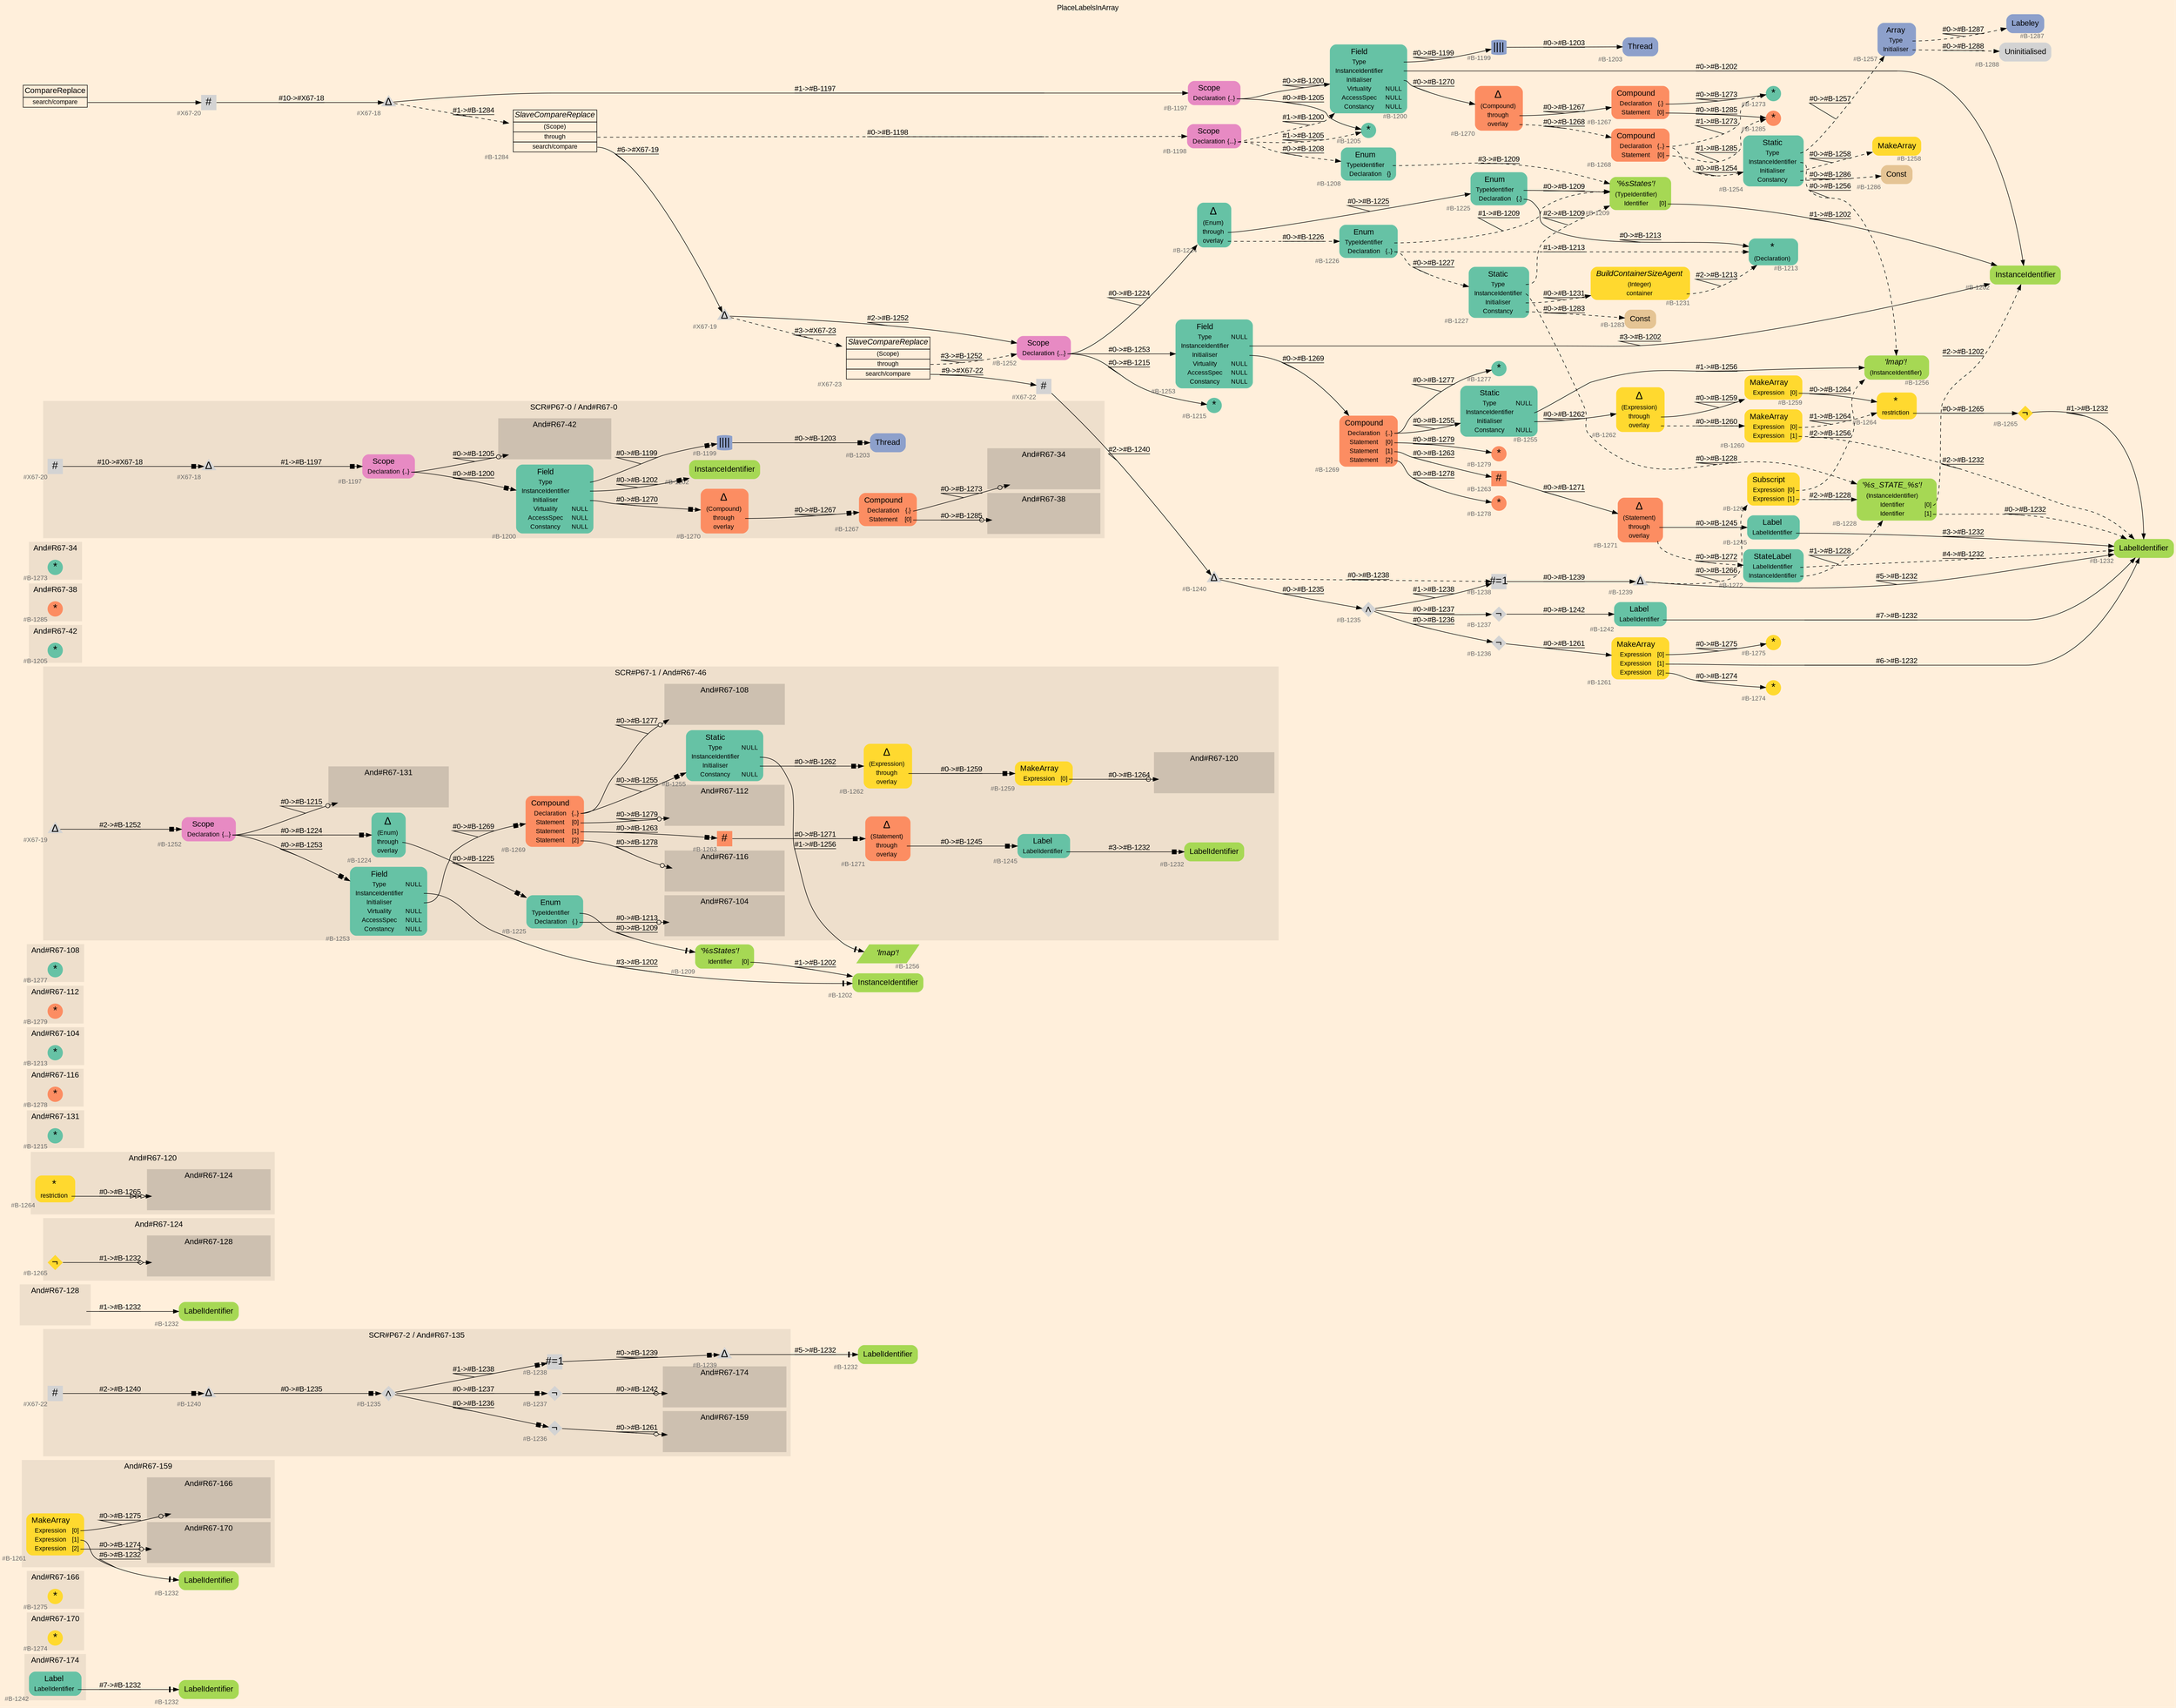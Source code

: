 digraph "PlaceLabelsInArray" {
label = "PlaceLabelsInArray"
labelloc = t
graph [
    rankdir = "LR"
    ranksep = 0.3
    bgcolor = antiquewhite1
    color = black
    fontcolor = black
    fontname = "Arial"
];
node [
    fontname = "Arial"
];
edge [
    fontname = "Arial"
];

// -------------------- figure And#R67-174 --------------------
// -------- region And#R67-174 ----------
subgraph "clusterAnd#R67-174" {
    label = "And#R67-174"
    style = "filled"
    color = antiquewhite2
    fontsize = "15"
    // -------- block And#R67-174/#B-1242 ----------
    "And#R67-174/#B-1242" [
        fillcolor = "/set28/1"
        xlabel = "#B-1242"
        fontsize = "12"
        fontcolor = grey40
        shape = "plaintext"
        label = <<TABLE BORDER="0" CELLBORDER="0" CELLSPACING="0">
         <TR><TD><FONT COLOR="black" POINT-SIZE="15">Label</FONT></TD></TR>
         <TR><TD><FONT COLOR="black" POINT-SIZE="12">LabelIdentifier</FONT></TD><TD PORT="port0"></TD></TR>
        </TABLE>>
        style = "rounded,filled"
    ];
    
}

// -------- block And#R67-174/#B-1232 ----------
"And#R67-174/#B-1232" [
    fillcolor = "/set28/5"
    xlabel = "#B-1232"
    fontsize = "12"
    fontcolor = grey40
    shape = "plaintext"
    label = <<TABLE BORDER="0" CELLBORDER="0" CELLSPACING="0">
     <TR><TD><FONT COLOR="black" POINT-SIZE="15">LabelIdentifier</FONT></TD></TR>
    </TABLE>>
    style = "rounded,filled"
];

"And#R67-174/#B-1242":port0 -> "And#R67-174/#B-1232" [
    arrowhead="normalnonetee"
    label = "#7-&gt;#B-1232"
    decorate = true
    color = black
    fontcolor = black
];


// -------------------- figure And#R67-170 --------------------
// -------- region And#R67-170 ----------
subgraph "clusterAnd#R67-170" {
    label = "And#R67-170"
    style = "filled"
    color = antiquewhite2
    fontsize = "15"
    // -------- block And#R67-170/#B-1274 ----------
    "And#R67-170/#B-1274" [
        fillcolor = "/set28/6"
        xlabel = "#B-1274"
        fontsize = "12"
        fontcolor = grey40
        shape = "circle"
        label = <<FONT COLOR="black" POINT-SIZE="20">*</FONT>>
        style = "filled"
        penwidth = 0.0
        fixedsize = true
        width = 0.4
        height = 0.4
    ];
    
}


// -------------------- figure And#R67-166 --------------------
// -------- region And#R67-166 ----------
subgraph "clusterAnd#R67-166" {
    label = "And#R67-166"
    style = "filled"
    color = antiquewhite2
    fontsize = "15"
    // -------- block And#R67-166/#B-1275 ----------
    "And#R67-166/#B-1275" [
        fillcolor = "/set28/6"
        xlabel = "#B-1275"
        fontsize = "12"
        fontcolor = grey40
        shape = "circle"
        label = <<FONT COLOR="black" POINT-SIZE="20">*</FONT>>
        style = "filled"
        penwidth = 0.0
        fixedsize = true
        width = 0.4
        height = 0.4
    ];
    
}


// -------------------- figure And#R67-159 --------------------
// -------- region And#R67-159 ----------
subgraph "clusterAnd#R67-159" {
    label = "And#R67-159"
    style = "filled"
    color = antiquewhite2
    fontsize = "15"
    // -------- block And#R67-159/#B-1261 ----------
    "And#R67-159/#B-1261" [
        fillcolor = "/set28/6"
        xlabel = "#B-1261"
        fontsize = "12"
        fontcolor = grey40
        shape = "plaintext"
        label = <<TABLE BORDER="0" CELLBORDER="0" CELLSPACING="0">
         <TR><TD><FONT COLOR="black" POINT-SIZE="15">MakeArray</FONT></TD></TR>
         <TR><TD><FONT COLOR="black" POINT-SIZE="12">Expression</FONT></TD><TD PORT="port0"><FONT COLOR="black" POINT-SIZE="12">[0]</FONT></TD></TR>
         <TR><TD><FONT COLOR="black" POINT-SIZE="12">Expression</FONT></TD><TD PORT="port1"><FONT COLOR="black" POINT-SIZE="12">[1]</FONT></TD></TR>
         <TR><TD><FONT COLOR="black" POINT-SIZE="12">Expression</FONT></TD><TD PORT="port2"><FONT COLOR="black" POINT-SIZE="12">[2]</FONT></TD></TR>
        </TABLE>>
        style = "rounded,filled"
    ];
    
    // -------- region And#R67-159/And#R67-166 ----------
    subgraph "clusterAnd#R67-159/And#R67-166" {
        label = "And#R67-166"
        style = "filled"
        color = antiquewhite3
        fontsize = "15"
        // -------- block And#R67-159/And#R67-166/#B-1275 ----------
        "And#R67-159/And#R67-166/#B-1275" [
            fillcolor = "/set28/6"
            xlabel = "#B-1275"
            fontsize = "12"
            fontcolor = grey40
            shape = "none"
            style = "invisible"
        ];
        
    }
    
    // -------- region And#R67-159/And#R67-170 ----------
    subgraph "clusterAnd#R67-159/And#R67-170" {
        label = "And#R67-170"
        style = "filled"
        color = antiquewhite3
        fontsize = "15"
        // -------- block And#R67-159/And#R67-170/#B-1274 ----------
        "And#R67-159/And#R67-170/#B-1274" [
            fillcolor = "/set28/6"
            xlabel = "#B-1274"
            fontsize = "12"
            fontcolor = grey40
            shape = "none"
            style = "invisible"
        ];
        
    }
    
}

// -------- block And#R67-159/#B-1232 ----------
"And#R67-159/#B-1232" [
    fillcolor = "/set28/5"
    xlabel = "#B-1232"
    fontsize = "12"
    fontcolor = grey40
    shape = "plaintext"
    label = <<TABLE BORDER="0" CELLBORDER="0" CELLSPACING="0">
     <TR><TD><FONT COLOR="black" POINT-SIZE="15">LabelIdentifier</FONT></TD></TR>
    </TABLE>>
    style = "rounded,filled"
];

"And#R67-159/#B-1261":port0 -> "And#R67-159/And#R67-166/#B-1275" [
    arrowhead="normalnoneodot"
    label = "#0-&gt;#B-1275"
    decorate = true
    color = black
    fontcolor = black
];

"And#R67-159/#B-1261":port1 -> "And#R67-159/#B-1232" [
    arrowhead="normalnonetee"
    label = "#6-&gt;#B-1232"
    decorate = true
    color = black
    fontcolor = black
];

"And#R67-159/#B-1261":port2 -> "And#R67-159/And#R67-170/#B-1274" [
    arrowhead="normalnoneodot"
    label = "#0-&gt;#B-1274"
    decorate = true
    color = black
    fontcolor = black
];


// -------------------- figure And#R67-135 --------------------
// -------- region And#R67-135 ----------
subgraph "clusterAnd#R67-135" {
    label = "SCR#P67-2 / And#R67-135"
    style = "filled"
    color = antiquewhite2
    fontsize = "15"
    // -------- block And#R67-135/#B-1235 ----------
    "And#R67-135/#B-1235" [
        xlabel = "#B-1235"
        fontsize = "12"
        fontcolor = grey40
        shape = "diamond"
        label = <<FONT COLOR="black" POINT-SIZE="20">∧</FONT>>
        style = "filled"
        penwidth = 0.0
        fixedsize = true
        width = 0.4
        height = 0.4
    ];
    
    // -------- block And#R67-135/#B-1236 ----------
    "And#R67-135/#B-1236" [
        xlabel = "#B-1236"
        fontsize = "12"
        fontcolor = grey40
        shape = "diamond"
        label = <<FONT COLOR="black" POINT-SIZE="20">¬</FONT>>
        style = "filled"
        penwidth = 0.0
        fixedsize = true
        width = 0.4
        height = 0.4
    ];
    
    // -------- block And#R67-135/#B-1237 ----------
    "And#R67-135/#B-1237" [
        xlabel = "#B-1237"
        fontsize = "12"
        fontcolor = grey40
        shape = "diamond"
        label = <<FONT COLOR="black" POINT-SIZE="20">¬</FONT>>
        style = "filled"
        penwidth = 0.0
        fixedsize = true
        width = 0.4
        height = 0.4
    ];
    
    // -------- block And#R67-135/#B-1238 ----------
    "And#R67-135/#B-1238" [
        xlabel = "#B-1238"
        fontsize = "12"
        fontcolor = grey40
        shape = "square"
        label = <<FONT COLOR="black" POINT-SIZE="20">#=1</FONT>>
        style = "filled"
        penwidth = 0.0
        fixedsize = true
        width = 0.4
        height = 0.4
    ];
    
    // -------- block And#R67-135/#B-1239 ----------
    "And#R67-135/#B-1239" [
        xlabel = "#B-1239"
        fontsize = "12"
        fontcolor = grey40
        shape = "triangle"
        label = <<FONT COLOR="black" POINT-SIZE="20">Δ</FONT>>
        style = "filled"
        penwidth = 0.0
        fixedsize = true
        width = 0.4
        height = 0.4
    ];
    
    // -------- block And#R67-135/#B-1240 ----------
    "And#R67-135/#B-1240" [
        xlabel = "#B-1240"
        fontsize = "12"
        fontcolor = grey40
        shape = "triangle"
        label = <<FONT COLOR="black" POINT-SIZE="20">Δ</FONT>>
        style = "filled"
        penwidth = 0.0
        fixedsize = true
        width = 0.4
        height = 0.4
    ];
    
    // -------- block And#R67-135/#X67-22 ----------
    "And#R67-135/#X67-22" [
        xlabel = "#X67-22"
        fontsize = "12"
        fontcolor = grey40
        shape = "square"
        label = <<FONT COLOR="black" POINT-SIZE="20">#</FONT>>
        style = "filled"
        penwidth = 0.0
        fixedsize = true
        width = 0.4
        height = 0.4
    ];
    
    // -------- region And#R67-135/And#R67-159 ----------
    subgraph "clusterAnd#R67-135/And#R67-159" {
        label = "And#R67-159"
        style = "filled"
        color = antiquewhite3
        fontsize = "15"
        // -------- block And#R67-135/And#R67-159/#B-1261 ----------
        "And#R67-135/And#R67-159/#B-1261" [
            fillcolor = "/set28/6"
            xlabel = "#B-1261"
            fontsize = "12"
            fontcolor = grey40
            shape = "none"
            style = "invisible"
        ];
        
    }
    
    // -------- region And#R67-135/And#R67-174 ----------
    subgraph "clusterAnd#R67-135/And#R67-174" {
        label = "And#R67-174"
        style = "filled"
        color = antiquewhite3
        fontsize = "15"
        // -------- block And#R67-135/And#R67-174/#B-1242 ----------
        "And#R67-135/And#R67-174/#B-1242" [
            fillcolor = "/set28/1"
            xlabel = "#B-1242"
            fontsize = "12"
            fontcolor = grey40
            shape = "none"
            style = "invisible"
        ];
        
    }
    
}

// -------- block And#R67-135/#B-1232 ----------
"And#R67-135/#B-1232" [
    fillcolor = "/set28/5"
    xlabel = "#B-1232"
    fontsize = "12"
    fontcolor = grey40
    shape = "plaintext"
    label = <<TABLE BORDER="0" CELLBORDER="0" CELLSPACING="0">
     <TR><TD><FONT COLOR="black" POINT-SIZE="15">LabelIdentifier</FONT></TD></TR>
    </TABLE>>
    style = "rounded,filled"
];

"And#R67-135/#B-1235" -> "And#R67-135/#B-1238" [
    arrowhead="normalnonebox"
    label = "#1-&gt;#B-1238"
    decorate = true
    color = black
    fontcolor = black
];

"And#R67-135/#B-1235" -> "And#R67-135/#B-1236" [
    arrowhead="normalnonebox"
    label = "#0-&gt;#B-1236"
    decorate = true
    color = black
    fontcolor = black
];

"And#R67-135/#B-1235" -> "And#R67-135/#B-1237" [
    arrowhead="normalnonebox"
    label = "#0-&gt;#B-1237"
    decorate = true
    color = black
    fontcolor = black
];

"And#R67-135/#B-1236" -> "And#R67-135/And#R67-159/#B-1261" [
    arrowhead="normalnoneodiamond"
    label = "#0-&gt;#B-1261"
    decorate = true
    color = black
    fontcolor = black
];

"And#R67-135/#B-1237" -> "And#R67-135/And#R67-174/#B-1242" [
    arrowhead="normalnoneodiamond"
    label = "#0-&gt;#B-1242"
    decorate = true
    color = black
    fontcolor = black
];

"And#R67-135/#B-1238" -> "And#R67-135/#B-1239" [
    arrowhead="normalnonebox"
    label = "#0-&gt;#B-1239"
    decorate = true
    color = black
    fontcolor = black
];

"And#R67-135/#B-1239" -> "And#R67-135/#B-1232" [
    arrowhead="normalnonetee"
    label = "#5-&gt;#B-1232"
    decorate = true
    color = black
    fontcolor = black
];

"And#R67-135/#B-1240" -> "And#R67-135/#B-1235" [
    arrowhead="normalnonebox"
    label = "#0-&gt;#B-1235"
    decorate = true
    color = black
    fontcolor = black
];

"And#R67-135/#X67-22" -> "And#R67-135/#B-1240" [
    arrowhead="normalnonebox"
    label = "#2-&gt;#B-1240"
    decorate = true
    color = black
    fontcolor = black
];


// -------------------- figure And#R67-128 --------------------
// -------- region And#R67-128 ----------
subgraph "clusterAnd#R67-128" {
    label = "And#R67-128"
    style = "filled"
    color = antiquewhite2
    fontsize = "15"
    // -------- block And#R67-128/IRIP ----------
    "And#R67-128/IRIP" [
        fontsize = "12"
        fontcolor = grey40
        shape = "none"
        style = "invisible"
    ];
    
}

// -------- block And#R67-128/#B-1232 ----------
"And#R67-128/#B-1232" [
    fillcolor = "/set28/5"
    xlabel = "#B-1232"
    fontsize = "12"
    fontcolor = grey40
    shape = "plaintext"
    label = <<TABLE BORDER="0" CELLBORDER="0" CELLSPACING="0">
     <TR><TD><FONT COLOR="black" POINT-SIZE="15">LabelIdentifier</FONT></TD></TR>
    </TABLE>>
    style = "rounded,filled"
];

"And#R67-128/IRIP" -> "And#R67-128/#B-1232" [
    label = "#1-&gt;#B-1232"
    decorate = true
    color = black
    fontcolor = black
];


// -------------------- figure And#R67-124 --------------------
// -------- region And#R67-124 ----------
subgraph "clusterAnd#R67-124" {
    label = "And#R67-124"
    style = "filled"
    color = antiquewhite2
    fontsize = "15"
    // -------- block And#R67-124/#B-1265 ----------
    "And#R67-124/#B-1265" [
        fillcolor = "/set28/6"
        xlabel = "#B-1265"
        fontsize = "12"
        fontcolor = grey40
        shape = "diamond"
        label = <<FONT COLOR="black" POINT-SIZE="20">¬</FONT>>
        style = "filled"
        penwidth = 0.0
        fixedsize = true
        width = 0.4
        height = 0.4
    ];
    
    // -------- region And#R67-124/And#R67-128 ----------
    subgraph "clusterAnd#R67-124/And#R67-128" {
        label = "And#R67-128"
        style = "filled"
        color = antiquewhite3
        fontsize = "15"
        // -------- block And#R67-124/And#R67-128/#B-1232 ----------
        "And#R67-124/And#R67-128/#B-1232" [
            fillcolor = "/set28/5"
            xlabel = "#B-1232"
            fontsize = "12"
            fontcolor = grey40
            shape = "none"
            style = "invisible"
        ];
        
    }
    
}

"And#R67-124/#B-1265" -> "And#R67-124/And#R67-128/#B-1232" [
    arrowhead="normalnoneodiamond"
    label = "#1-&gt;#B-1232"
    decorate = true
    color = black
    fontcolor = black
];


// -------------------- figure And#R67-120 --------------------
// -------- region And#R67-120 ----------
subgraph "clusterAnd#R67-120" {
    label = "And#R67-120"
    style = "filled"
    color = antiquewhite2
    fontsize = "15"
    // -------- block And#R67-120/#B-1264 ----------
    "And#R67-120/#B-1264" [
        fillcolor = "/set28/6"
        xlabel = "#B-1264"
        fontsize = "12"
        fontcolor = grey40
        shape = "plaintext"
        label = <<TABLE BORDER="0" CELLBORDER="0" CELLSPACING="0">
         <TR><TD><FONT COLOR="black" POINT-SIZE="20">*</FONT></TD></TR>
         <TR><TD><FONT COLOR="black" POINT-SIZE="12">restriction</FONT></TD><TD PORT="port0"></TD></TR>
        </TABLE>>
        style = "rounded,filled"
    ];
    
    // -------- region And#R67-120/And#R67-124 ----------
    subgraph "clusterAnd#R67-120/And#R67-124" {
        label = "And#R67-124"
        style = "filled"
        color = antiquewhite3
        fontsize = "15"
        // -------- block And#R67-120/And#R67-124/#B-1265 ----------
        "And#R67-120/And#R67-124/#B-1265" [
            fillcolor = "/set28/6"
            xlabel = "#B-1265"
            fontsize = "12"
            fontcolor = grey40
            shape = "none"
            style = "invisible"
        ];
        
    }
    
}

"And#R67-120/#B-1264":port0 -> "And#R67-120/And#R67-124/#B-1265" [
    arrowhead="normalonormalonormalonormal"
    label = "#0-&gt;#B-1265"
    decorate = true
    color = black
    fontcolor = black
];


// -------------------- figure And#R67-131 --------------------
// -------- region And#R67-131 ----------
subgraph "clusterAnd#R67-131" {
    label = "And#R67-131"
    style = "filled"
    color = antiquewhite2
    fontsize = "15"
    // -------- block And#R67-131/#B-1215 ----------
    "And#R67-131/#B-1215" [
        fillcolor = "/set28/1"
        xlabel = "#B-1215"
        fontsize = "12"
        fontcolor = grey40
        shape = "circle"
        label = <<FONT COLOR="black" POINT-SIZE="20">*</FONT>>
        style = "filled"
        penwidth = 0.0
        fixedsize = true
        width = 0.4
        height = 0.4
    ];
    
}


// -------------------- figure And#R67-116 --------------------
// -------- region And#R67-116 ----------
subgraph "clusterAnd#R67-116" {
    label = "And#R67-116"
    style = "filled"
    color = antiquewhite2
    fontsize = "15"
    // -------- block And#R67-116/#B-1278 ----------
    "And#R67-116/#B-1278" [
        fillcolor = "/set28/2"
        xlabel = "#B-1278"
        fontsize = "12"
        fontcolor = grey40
        shape = "circle"
        label = <<FONT COLOR="black" POINT-SIZE="20">*</FONT>>
        style = "filled"
        penwidth = 0.0
        fixedsize = true
        width = 0.4
        height = 0.4
    ];
    
}


// -------------------- figure And#R67-104 --------------------
// -------- region And#R67-104 ----------
subgraph "clusterAnd#R67-104" {
    label = "And#R67-104"
    style = "filled"
    color = antiquewhite2
    fontsize = "15"
    // -------- block And#R67-104/#B-1213 ----------
    "And#R67-104/#B-1213" [
        fillcolor = "/set28/1"
        xlabel = "#B-1213"
        fontsize = "12"
        fontcolor = grey40
        shape = "circle"
        label = <<FONT COLOR="black" POINT-SIZE="20">*</FONT>>
        style = "filled"
        penwidth = 0.0
        fixedsize = true
        width = 0.4
        height = 0.4
    ];
    
}


// -------------------- figure And#R67-112 --------------------
// -------- region And#R67-112 ----------
subgraph "clusterAnd#R67-112" {
    label = "And#R67-112"
    style = "filled"
    color = antiquewhite2
    fontsize = "15"
    // -------- block And#R67-112/#B-1279 ----------
    "And#R67-112/#B-1279" [
        fillcolor = "/set28/2"
        xlabel = "#B-1279"
        fontsize = "12"
        fontcolor = grey40
        shape = "circle"
        label = <<FONT COLOR="black" POINT-SIZE="20">*</FONT>>
        style = "filled"
        penwidth = 0.0
        fixedsize = true
        width = 0.4
        height = 0.4
    ];
    
}


// -------------------- figure And#R67-108 --------------------
// -------- region And#R67-108 ----------
subgraph "clusterAnd#R67-108" {
    label = "And#R67-108"
    style = "filled"
    color = antiquewhite2
    fontsize = "15"
    // -------- block And#R67-108/#B-1277 ----------
    "And#R67-108/#B-1277" [
        fillcolor = "/set28/1"
        xlabel = "#B-1277"
        fontsize = "12"
        fontcolor = grey40
        shape = "circle"
        label = <<FONT COLOR="black" POINT-SIZE="20">*</FONT>>
        style = "filled"
        penwidth = 0.0
        fixedsize = true
        width = 0.4
        height = 0.4
    ];
    
}


// -------------------- figure And#R67-46 --------------------
// -------- region And#R67-46 ----------
subgraph "clusterAnd#R67-46" {
    label = "SCR#P67-1 / And#R67-46"
    style = "filled"
    color = antiquewhite2
    fontsize = "15"
    // -------- block And#R67-46/#B-1224 ----------
    "And#R67-46/#B-1224" [
        fillcolor = "/set28/1"
        xlabel = "#B-1224"
        fontsize = "12"
        fontcolor = grey40
        shape = "plaintext"
        label = <<TABLE BORDER="0" CELLBORDER="0" CELLSPACING="0">
         <TR><TD><FONT COLOR="black" POINT-SIZE="20">Δ</FONT></TD></TR>
         <TR><TD><FONT COLOR="black" POINT-SIZE="12">(Enum)</FONT></TD><TD PORT="port0"></TD></TR>
         <TR><TD><FONT COLOR="black" POINT-SIZE="12">through</FONT></TD><TD PORT="port1"></TD></TR>
         <TR><TD><FONT COLOR="black" POINT-SIZE="12">overlay</FONT></TD><TD PORT="port2"></TD></TR>
        </TABLE>>
        style = "rounded,filled"
    ];
    
    // -------- block And#R67-46/#B-1225 ----------
    "And#R67-46/#B-1225" [
        fillcolor = "/set28/1"
        xlabel = "#B-1225"
        fontsize = "12"
        fontcolor = grey40
        shape = "plaintext"
        label = <<TABLE BORDER="0" CELLBORDER="0" CELLSPACING="0">
         <TR><TD><FONT COLOR="black" POINT-SIZE="15">Enum</FONT></TD></TR>
         <TR><TD><FONT COLOR="black" POINT-SIZE="12">TypeIdentifier</FONT></TD><TD PORT="port0"></TD></TR>
         <TR><TD><FONT COLOR="black" POINT-SIZE="12">Declaration</FONT></TD><TD PORT="port1"><FONT COLOR="black" POINT-SIZE="12">{.}</FONT></TD></TR>
        </TABLE>>
        style = "rounded,filled"
    ];
    
    // -------- block And#R67-46/#B-1232 ----------
    "And#R67-46/#B-1232" [
        fillcolor = "/set28/5"
        xlabel = "#B-1232"
        fontsize = "12"
        fontcolor = grey40
        shape = "plaintext"
        label = <<TABLE BORDER="0" CELLBORDER="0" CELLSPACING="0">
         <TR><TD><FONT COLOR="black" POINT-SIZE="15">LabelIdentifier</FONT></TD></TR>
        </TABLE>>
        style = "rounded,filled"
    ];
    
    // -------- block And#R67-46/#B-1245 ----------
    "And#R67-46/#B-1245" [
        fillcolor = "/set28/1"
        xlabel = "#B-1245"
        fontsize = "12"
        fontcolor = grey40
        shape = "plaintext"
        label = <<TABLE BORDER="0" CELLBORDER="0" CELLSPACING="0">
         <TR><TD><FONT COLOR="black" POINT-SIZE="15">Label</FONT></TD></TR>
         <TR><TD><FONT COLOR="black" POINT-SIZE="12">LabelIdentifier</FONT></TD><TD PORT="port0"></TD></TR>
        </TABLE>>
        style = "rounded,filled"
    ];
    
    // -------- block And#R67-46/#B-1252 ----------
    "And#R67-46/#B-1252" [
        fillcolor = "/set28/4"
        xlabel = "#B-1252"
        fontsize = "12"
        fontcolor = grey40
        shape = "plaintext"
        label = <<TABLE BORDER="0" CELLBORDER="0" CELLSPACING="0">
         <TR><TD><FONT COLOR="black" POINT-SIZE="15">Scope</FONT></TD></TR>
         <TR><TD><FONT COLOR="black" POINT-SIZE="12">Declaration</FONT></TD><TD PORT="port0"><FONT COLOR="black" POINT-SIZE="12">{...}</FONT></TD></TR>
        </TABLE>>
        style = "rounded,filled"
    ];
    
    // -------- block And#R67-46/#B-1253 ----------
    "And#R67-46/#B-1253" [
        fillcolor = "/set28/1"
        xlabel = "#B-1253"
        fontsize = "12"
        fontcolor = grey40
        shape = "plaintext"
        label = <<TABLE BORDER="0" CELLBORDER="0" CELLSPACING="0">
         <TR><TD><FONT COLOR="black" POINT-SIZE="15">Field</FONT></TD></TR>
         <TR><TD><FONT COLOR="black" POINT-SIZE="12">Type</FONT></TD><TD PORT="port0"><FONT COLOR="black" POINT-SIZE="12">NULL</FONT></TD></TR>
         <TR><TD><FONT COLOR="black" POINT-SIZE="12">InstanceIdentifier</FONT></TD><TD PORT="port1"></TD></TR>
         <TR><TD><FONT COLOR="black" POINT-SIZE="12">Initialiser</FONT></TD><TD PORT="port2"></TD></TR>
         <TR><TD><FONT COLOR="black" POINT-SIZE="12">Virtuality</FONT></TD><TD PORT="port3"><FONT COLOR="black" POINT-SIZE="12">NULL</FONT></TD></TR>
         <TR><TD><FONT COLOR="black" POINT-SIZE="12">AccessSpec</FONT></TD><TD PORT="port4"><FONT COLOR="black" POINT-SIZE="12">NULL</FONT></TD></TR>
         <TR><TD><FONT COLOR="black" POINT-SIZE="12">Constancy</FONT></TD><TD PORT="port5"><FONT COLOR="black" POINT-SIZE="12">NULL</FONT></TD></TR>
        </TABLE>>
        style = "rounded,filled"
    ];
    
    // -------- block And#R67-46/#B-1255 ----------
    "And#R67-46/#B-1255" [
        fillcolor = "/set28/1"
        xlabel = "#B-1255"
        fontsize = "12"
        fontcolor = grey40
        shape = "plaintext"
        label = <<TABLE BORDER="0" CELLBORDER="0" CELLSPACING="0">
         <TR><TD><FONT COLOR="black" POINT-SIZE="15">Static</FONT></TD></TR>
         <TR><TD><FONT COLOR="black" POINT-SIZE="12">Type</FONT></TD><TD PORT="port0"><FONT COLOR="black" POINT-SIZE="12">NULL</FONT></TD></TR>
         <TR><TD><FONT COLOR="black" POINT-SIZE="12">InstanceIdentifier</FONT></TD><TD PORT="port1"></TD></TR>
         <TR><TD><FONT COLOR="black" POINT-SIZE="12">Initialiser</FONT></TD><TD PORT="port2"></TD></TR>
         <TR><TD><FONT COLOR="black" POINT-SIZE="12">Constancy</FONT></TD><TD PORT="port3"><FONT COLOR="black" POINT-SIZE="12">NULL</FONT></TD></TR>
        </TABLE>>
        style = "rounded,filled"
    ];
    
    // -------- block And#R67-46/#B-1259 ----------
    "And#R67-46/#B-1259" [
        fillcolor = "/set28/6"
        xlabel = "#B-1259"
        fontsize = "12"
        fontcolor = grey40
        shape = "plaintext"
        label = <<TABLE BORDER="0" CELLBORDER="0" CELLSPACING="0">
         <TR><TD><FONT COLOR="black" POINT-SIZE="15">MakeArray</FONT></TD></TR>
         <TR><TD><FONT COLOR="black" POINT-SIZE="12">Expression</FONT></TD><TD PORT="port0"><FONT COLOR="black" POINT-SIZE="12">[0]</FONT></TD></TR>
        </TABLE>>
        style = "rounded,filled"
    ];
    
    // -------- block And#R67-46/#B-1262 ----------
    "And#R67-46/#B-1262" [
        fillcolor = "/set28/6"
        xlabel = "#B-1262"
        fontsize = "12"
        fontcolor = grey40
        shape = "plaintext"
        label = <<TABLE BORDER="0" CELLBORDER="0" CELLSPACING="0">
         <TR><TD><FONT COLOR="black" POINT-SIZE="20">Δ</FONT></TD></TR>
         <TR><TD><FONT COLOR="black" POINT-SIZE="12">(Expression)</FONT></TD><TD PORT="port0"></TD></TR>
         <TR><TD><FONT COLOR="black" POINT-SIZE="12">through</FONT></TD><TD PORT="port1"></TD></TR>
         <TR><TD><FONT COLOR="black" POINT-SIZE="12">overlay</FONT></TD><TD PORT="port2"></TD></TR>
        </TABLE>>
        style = "rounded,filled"
    ];
    
    // -------- block And#R67-46/#B-1263 ----------
    "And#R67-46/#B-1263" [
        fillcolor = "/set28/2"
        xlabel = "#B-1263"
        fontsize = "12"
        fontcolor = grey40
        shape = "square"
        label = <<FONT COLOR="black" POINT-SIZE="20">#</FONT>>
        style = "filled"
        penwidth = 0.0
        fixedsize = true
        width = 0.4
        height = 0.4
    ];
    
    // -------- block And#R67-46/#B-1269 ----------
    "And#R67-46/#B-1269" [
        fillcolor = "/set28/2"
        xlabel = "#B-1269"
        fontsize = "12"
        fontcolor = grey40
        shape = "plaintext"
        label = <<TABLE BORDER="0" CELLBORDER="0" CELLSPACING="0">
         <TR><TD><FONT COLOR="black" POINT-SIZE="15">Compound</FONT></TD></TR>
         <TR><TD><FONT COLOR="black" POINT-SIZE="12">Declaration</FONT></TD><TD PORT="port0"><FONT COLOR="black" POINT-SIZE="12">{..}</FONT></TD></TR>
         <TR><TD><FONT COLOR="black" POINT-SIZE="12">Statement</FONT></TD><TD PORT="port1"><FONT COLOR="black" POINT-SIZE="12">[0]</FONT></TD></TR>
         <TR><TD><FONT COLOR="black" POINT-SIZE="12">Statement</FONT></TD><TD PORT="port2"><FONT COLOR="black" POINT-SIZE="12">[1]</FONT></TD></TR>
         <TR><TD><FONT COLOR="black" POINT-SIZE="12">Statement</FONT></TD><TD PORT="port3"><FONT COLOR="black" POINT-SIZE="12">[2]</FONT></TD></TR>
        </TABLE>>
        style = "rounded,filled"
    ];
    
    // -------- block And#R67-46/#B-1271 ----------
    "And#R67-46/#B-1271" [
        fillcolor = "/set28/2"
        xlabel = "#B-1271"
        fontsize = "12"
        fontcolor = grey40
        shape = "plaintext"
        label = <<TABLE BORDER="0" CELLBORDER="0" CELLSPACING="0">
         <TR><TD><FONT COLOR="black" POINT-SIZE="20">Δ</FONT></TD></TR>
         <TR><TD><FONT COLOR="black" POINT-SIZE="12">(Statement)</FONT></TD><TD PORT="port0"></TD></TR>
         <TR><TD><FONT COLOR="black" POINT-SIZE="12">through</FONT></TD><TD PORT="port1"></TD></TR>
         <TR><TD><FONT COLOR="black" POINT-SIZE="12">overlay</FONT></TD><TD PORT="port2"></TD></TR>
        </TABLE>>
        style = "rounded,filled"
    ];
    
    // -------- block And#R67-46/#X67-19 ----------
    "And#R67-46/#X67-19" [
        xlabel = "#X67-19"
        fontsize = "12"
        fontcolor = grey40
        shape = "triangle"
        label = <<FONT COLOR="black" POINT-SIZE="20">Δ</FONT>>
        style = "filled"
        penwidth = 0.0
        fixedsize = true
        width = 0.4
        height = 0.4
    ];
    
    // -------- region And#R67-46/And#R67-108 ----------
    subgraph "clusterAnd#R67-46/And#R67-108" {
        label = "And#R67-108"
        style = "filled"
        color = antiquewhite3
        fontsize = "15"
        // -------- block And#R67-46/And#R67-108/#B-1277 ----------
        "And#R67-46/And#R67-108/#B-1277" [
            fillcolor = "/set28/1"
            xlabel = "#B-1277"
            fontsize = "12"
            fontcolor = grey40
            shape = "none"
            style = "invisible"
        ];
        
    }
    
    // -------- region And#R67-46/And#R67-112 ----------
    subgraph "clusterAnd#R67-46/And#R67-112" {
        label = "And#R67-112"
        style = "filled"
        color = antiquewhite3
        fontsize = "15"
        // -------- block And#R67-46/And#R67-112/#B-1279 ----------
        "And#R67-46/And#R67-112/#B-1279" [
            fillcolor = "/set28/2"
            xlabel = "#B-1279"
            fontsize = "12"
            fontcolor = grey40
            shape = "none"
            style = "invisible"
        ];
        
    }
    
    // -------- region And#R67-46/And#R67-104 ----------
    subgraph "clusterAnd#R67-46/And#R67-104" {
        label = "And#R67-104"
        style = "filled"
        color = antiquewhite3
        fontsize = "15"
        // -------- block And#R67-46/And#R67-104/#B-1213 ----------
        "And#R67-46/And#R67-104/#B-1213" [
            fillcolor = "/set28/1"
            xlabel = "#B-1213"
            fontsize = "12"
            fontcolor = grey40
            shape = "none"
            style = "invisible"
        ];
        
    }
    
    // -------- region And#R67-46/And#R67-116 ----------
    subgraph "clusterAnd#R67-46/And#R67-116" {
        label = "And#R67-116"
        style = "filled"
        color = antiquewhite3
        fontsize = "15"
        // -------- block And#R67-46/And#R67-116/#B-1278 ----------
        "And#R67-46/And#R67-116/#B-1278" [
            fillcolor = "/set28/2"
            xlabel = "#B-1278"
            fontsize = "12"
            fontcolor = grey40
            shape = "none"
            style = "invisible"
        ];
        
    }
    
    // -------- region And#R67-46/And#R67-131 ----------
    subgraph "clusterAnd#R67-46/And#R67-131" {
        label = "And#R67-131"
        style = "filled"
        color = antiquewhite3
        fontsize = "15"
        // -------- block And#R67-46/And#R67-131/#B-1215 ----------
        "And#R67-46/And#R67-131/#B-1215" [
            fillcolor = "/set28/1"
            xlabel = "#B-1215"
            fontsize = "12"
            fontcolor = grey40
            shape = "none"
            style = "invisible"
        ];
        
    }
    
    // -------- region And#R67-46/And#R67-120 ----------
    subgraph "clusterAnd#R67-46/And#R67-120" {
        label = "And#R67-120"
        style = "filled"
        color = antiquewhite3
        fontsize = "15"
        // -------- block And#R67-46/And#R67-120/#B-1264 ----------
        "And#R67-46/And#R67-120/#B-1264" [
            fillcolor = "/set28/6"
            xlabel = "#B-1264"
            fontsize = "12"
            fontcolor = grey40
            shape = "none"
            style = "invisible"
        ];
        
    }
    
}

// -------- block And#R67-46/#B-1202 ----------
"And#R67-46/#B-1202" [
    fillcolor = "/set28/5"
    xlabel = "#B-1202"
    fontsize = "12"
    fontcolor = grey40
    shape = "plaintext"
    label = <<TABLE BORDER="0" CELLBORDER="0" CELLSPACING="0">
     <TR><TD><FONT COLOR="black" POINT-SIZE="15">InstanceIdentifier</FONT></TD></TR>
    </TABLE>>
    style = "rounded,filled"
];

// -------- block And#R67-46/#B-1209 ----------
"And#R67-46/#B-1209" [
    fillcolor = "/set28/5"
    xlabel = "#B-1209"
    fontsize = "12"
    fontcolor = grey40
    shape = "plaintext"
    label = <<TABLE BORDER="0" CELLBORDER="0" CELLSPACING="0">
     <TR><TD><FONT COLOR="black" POINT-SIZE="15"><I>'%sStates'!</I></FONT></TD></TR>
     <TR><TD><FONT COLOR="black" POINT-SIZE="12">Identifier</FONT></TD><TD PORT="port0"><FONT COLOR="black" POINT-SIZE="12">[0]</FONT></TD></TR>
    </TABLE>>
    style = "rounded,filled"
];

// -------- block And#R67-46/#B-1256 ----------
"And#R67-46/#B-1256" [
    fillcolor = "/set28/5"
    xlabel = "#B-1256"
    fontsize = "12"
    fontcolor = grey40
    shape = "parallelogram"
    label = <<FONT COLOR="black" POINT-SIZE="15"><I>'lmap'!</I></FONT>>
    style = "filled"
    penwidth = 0.0
];

"And#R67-46/#B-1224":port1 -> "And#R67-46/#B-1225" [
    arrowhead="normalnonebox"
    label = "#0-&gt;#B-1225"
    decorate = true
    color = black
    fontcolor = black
];

"And#R67-46/#B-1225":port0 -> "And#R67-46/#B-1209" [
    arrowhead="normalnonetee"
    label = "#0-&gt;#B-1209"
    decorate = true
    color = black
    fontcolor = black
];

"And#R67-46/#B-1225":port1 -> "And#R67-46/And#R67-104/#B-1213" [
    arrowhead="normalnoneodot"
    label = "#0-&gt;#B-1213"
    decorate = true
    color = black
    fontcolor = black
];

"And#R67-46/#B-1245":port0 -> "And#R67-46/#B-1232" [
    arrowhead="normalnonebox"
    label = "#3-&gt;#B-1232"
    decorate = true
    color = black
    fontcolor = black
];

"And#R67-46/#B-1252":port0 -> "And#R67-46/And#R67-131/#B-1215" [
    arrowhead="normalnoneodot"
    label = "#0-&gt;#B-1215"
    decorate = true
    color = black
    fontcolor = black
];

"And#R67-46/#B-1252":port0 -> "And#R67-46/#B-1224" [
    arrowhead="normalnonebox"
    label = "#0-&gt;#B-1224"
    decorate = true
    color = black
    fontcolor = black
];

"And#R67-46/#B-1252":port0 -> "And#R67-46/#B-1253" [
    arrowhead="normalnonebox"
    label = "#0-&gt;#B-1253"
    decorate = true
    color = black
    fontcolor = black
];

"And#R67-46/#B-1253":port1 -> "And#R67-46/#B-1202" [
    arrowhead="normalnonetee"
    label = "#3-&gt;#B-1202"
    decorate = true
    color = black
    fontcolor = black
];

"And#R67-46/#B-1253":port2 -> "And#R67-46/#B-1269" [
    arrowhead="normalnonebox"
    label = "#0-&gt;#B-1269"
    decorate = true
    color = black
    fontcolor = black
];

"And#R67-46/#B-1255":port1 -> "And#R67-46/#B-1256" [
    arrowhead="normalnonetee"
    label = "#1-&gt;#B-1256"
    decorate = true
    color = black
    fontcolor = black
];

"And#R67-46/#B-1255":port2 -> "And#R67-46/#B-1262" [
    arrowhead="normalnonebox"
    label = "#0-&gt;#B-1262"
    decorate = true
    color = black
    fontcolor = black
];

"And#R67-46/#B-1259":port0 -> "And#R67-46/And#R67-120/#B-1264" [
    arrowhead="normalnoneodot"
    label = "#0-&gt;#B-1264"
    decorate = true
    color = black
    fontcolor = black
];

"And#R67-46/#B-1262":port1 -> "And#R67-46/#B-1259" [
    arrowhead="normalnonebox"
    label = "#0-&gt;#B-1259"
    decorate = true
    color = black
    fontcolor = black
];

"And#R67-46/#B-1263" -> "And#R67-46/#B-1271" [
    arrowhead="normalnonebox"
    label = "#0-&gt;#B-1271"
    decorate = true
    color = black
    fontcolor = black
];

"And#R67-46/#B-1269":port0 -> "And#R67-46/And#R67-108/#B-1277" [
    arrowhead="normalnoneodot"
    label = "#0-&gt;#B-1277"
    decorate = true
    color = black
    fontcolor = black
];

"And#R67-46/#B-1269":port0 -> "And#R67-46/#B-1255" [
    arrowhead="normalnonebox"
    label = "#0-&gt;#B-1255"
    decorate = true
    color = black
    fontcolor = black
];

"And#R67-46/#B-1269":port1 -> "And#R67-46/And#R67-112/#B-1279" [
    arrowhead="normalnoneodot"
    label = "#0-&gt;#B-1279"
    decorate = true
    color = black
    fontcolor = black
];

"And#R67-46/#B-1269":port2 -> "And#R67-46/#B-1263" [
    arrowhead="normalnonebox"
    label = "#0-&gt;#B-1263"
    decorate = true
    color = black
    fontcolor = black
];

"And#R67-46/#B-1269":port3 -> "And#R67-46/And#R67-116/#B-1278" [
    arrowhead="normalnoneodot"
    label = "#0-&gt;#B-1278"
    decorate = true
    color = black
    fontcolor = black
];

"And#R67-46/#B-1271":port1 -> "And#R67-46/#B-1245" [
    arrowhead="normalnonebox"
    label = "#0-&gt;#B-1245"
    decorate = true
    color = black
    fontcolor = black
];

"And#R67-46/#X67-19" -> "And#R67-46/#B-1252" [
    arrowhead="normalnonebox"
    label = "#2-&gt;#B-1252"
    decorate = true
    color = black
    fontcolor = black
];

"And#R67-46/#B-1209":port0 -> "And#R67-46/#B-1202" [
    label = "#1-&gt;#B-1202"
    decorate = true
    color = black
    fontcolor = black
];


// -------------------- figure And#R67-42 --------------------
// -------- region And#R67-42 ----------
subgraph "clusterAnd#R67-42" {
    label = "And#R67-42"
    style = "filled"
    color = antiquewhite2
    fontsize = "15"
    // -------- block And#R67-42/#B-1205 ----------
    "And#R67-42/#B-1205" [
        fillcolor = "/set28/1"
        xlabel = "#B-1205"
        fontsize = "12"
        fontcolor = grey40
        shape = "circle"
        label = <<FONT COLOR="black" POINT-SIZE="20">*</FONT>>
        style = "filled"
        penwidth = 0.0
        fixedsize = true
        width = 0.4
        height = 0.4
    ];
    
}


// -------------------- figure And#R67-38 --------------------
// -------- region And#R67-38 ----------
subgraph "clusterAnd#R67-38" {
    label = "And#R67-38"
    style = "filled"
    color = antiquewhite2
    fontsize = "15"
    // -------- block And#R67-38/#B-1285 ----------
    "And#R67-38/#B-1285" [
        fillcolor = "/set28/2"
        xlabel = "#B-1285"
        fontsize = "12"
        fontcolor = grey40
        shape = "circle"
        label = <<FONT COLOR="black" POINT-SIZE="20">*</FONT>>
        style = "filled"
        penwidth = 0.0
        fixedsize = true
        width = 0.4
        height = 0.4
    ];
    
}


// -------------------- figure And#R67-34 --------------------
// -------- region And#R67-34 ----------
subgraph "clusterAnd#R67-34" {
    label = "And#R67-34"
    style = "filled"
    color = antiquewhite2
    fontsize = "15"
    // -------- block And#R67-34/#B-1273 ----------
    "And#R67-34/#B-1273" [
        fillcolor = "/set28/1"
        xlabel = "#B-1273"
        fontsize = "12"
        fontcolor = grey40
        shape = "circle"
        label = <<FONT COLOR="black" POINT-SIZE="20">*</FONT>>
        style = "filled"
        penwidth = 0.0
        fixedsize = true
        width = 0.4
        height = 0.4
    ];
    
}


// -------------------- figure And#R67-0 --------------------
// -------- region And#R67-0 ----------
subgraph "clusterAnd#R67-0" {
    label = "SCR#P67-0 / And#R67-0"
    style = "filled"
    color = antiquewhite2
    fontsize = "15"
    // -------- block And#R67-0/#B-1197 ----------
    "And#R67-0/#B-1197" [
        fillcolor = "/set28/4"
        xlabel = "#B-1197"
        fontsize = "12"
        fontcolor = grey40
        shape = "plaintext"
        label = <<TABLE BORDER="0" CELLBORDER="0" CELLSPACING="0">
         <TR><TD><FONT COLOR="black" POINT-SIZE="15">Scope</FONT></TD></TR>
         <TR><TD><FONT COLOR="black" POINT-SIZE="12">Declaration</FONT></TD><TD PORT="port0"><FONT COLOR="black" POINT-SIZE="12">{..}</FONT></TD></TR>
        </TABLE>>
        style = "rounded,filled"
    ];
    
    // -------- block And#R67-0/#B-1199 ----------
    "And#R67-0/#B-1199" [
        fillcolor = "/set28/3"
        xlabel = "#B-1199"
        fontsize = "12"
        fontcolor = grey40
        shape = "cylinder"
        label = <<FONT COLOR="black" POINT-SIZE="20">||||</FONT>>
        style = "filled"
        penwidth = 0.0
        fixedsize = true
        width = 0.4
        height = 0.4
    ];
    
    // -------- block And#R67-0/#B-1200 ----------
    "And#R67-0/#B-1200" [
        fillcolor = "/set28/1"
        xlabel = "#B-1200"
        fontsize = "12"
        fontcolor = grey40
        shape = "plaintext"
        label = <<TABLE BORDER="0" CELLBORDER="0" CELLSPACING="0">
         <TR><TD><FONT COLOR="black" POINT-SIZE="15">Field</FONT></TD></TR>
         <TR><TD><FONT COLOR="black" POINT-SIZE="12">Type</FONT></TD><TD PORT="port0"></TD></TR>
         <TR><TD><FONT COLOR="black" POINT-SIZE="12">InstanceIdentifier</FONT></TD><TD PORT="port1"></TD></TR>
         <TR><TD><FONT COLOR="black" POINT-SIZE="12">Initialiser</FONT></TD><TD PORT="port2"></TD></TR>
         <TR><TD><FONT COLOR="black" POINT-SIZE="12">Virtuality</FONT></TD><TD PORT="port3"><FONT COLOR="black" POINT-SIZE="12">NULL</FONT></TD></TR>
         <TR><TD><FONT COLOR="black" POINT-SIZE="12">AccessSpec</FONT></TD><TD PORT="port4"><FONT COLOR="black" POINT-SIZE="12">NULL</FONT></TD></TR>
         <TR><TD><FONT COLOR="black" POINT-SIZE="12">Constancy</FONT></TD><TD PORT="port5"><FONT COLOR="black" POINT-SIZE="12">NULL</FONT></TD></TR>
        </TABLE>>
        style = "rounded,filled"
    ];
    
    // -------- block And#R67-0/#B-1202 ----------
    "And#R67-0/#B-1202" [
        fillcolor = "/set28/5"
        xlabel = "#B-1202"
        fontsize = "12"
        fontcolor = grey40
        shape = "plaintext"
        label = <<TABLE BORDER="0" CELLBORDER="0" CELLSPACING="0">
         <TR><TD><FONT COLOR="black" POINT-SIZE="15">InstanceIdentifier</FONT></TD></TR>
        </TABLE>>
        style = "rounded,filled"
    ];
    
    // -------- block And#R67-0/#B-1203 ----------
    "And#R67-0/#B-1203" [
        fillcolor = "/set28/3"
        xlabel = "#B-1203"
        fontsize = "12"
        fontcolor = grey40
        shape = "plaintext"
        label = <<TABLE BORDER="0" CELLBORDER="0" CELLSPACING="0">
         <TR><TD><FONT COLOR="black" POINT-SIZE="15">Thread</FONT></TD></TR>
        </TABLE>>
        style = "rounded,filled"
    ];
    
    // -------- block And#R67-0/#B-1267 ----------
    "And#R67-0/#B-1267" [
        fillcolor = "/set28/2"
        xlabel = "#B-1267"
        fontsize = "12"
        fontcolor = grey40
        shape = "plaintext"
        label = <<TABLE BORDER="0" CELLBORDER="0" CELLSPACING="0">
         <TR><TD><FONT COLOR="black" POINT-SIZE="15">Compound</FONT></TD></TR>
         <TR><TD><FONT COLOR="black" POINT-SIZE="12">Declaration</FONT></TD><TD PORT="port0"><FONT COLOR="black" POINT-SIZE="12">{.}</FONT></TD></TR>
         <TR><TD><FONT COLOR="black" POINT-SIZE="12">Statement</FONT></TD><TD PORT="port1"><FONT COLOR="black" POINT-SIZE="12">[0]</FONT></TD></TR>
        </TABLE>>
        style = "rounded,filled"
    ];
    
    // -------- block And#R67-0/#B-1270 ----------
    "And#R67-0/#B-1270" [
        fillcolor = "/set28/2"
        xlabel = "#B-1270"
        fontsize = "12"
        fontcolor = grey40
        shape = "plaintext"
        label = <<TABLE BORDER="0" CELLBORDER="0" CELLSPACING="0">
         <TR><TD><FONT COLOR="black" POINT-SIZE="20">Δ</FONT></TD></TR>
         <TR><TD><FONT COLOR="black" POINT-SIZE="12">(Compound)</FONT></TD><TD PORT="port0"></TD></TR>
         <TR><TD><FONT COLOR="black" POINT-SIZE="12">through</FONT></TD><TD PORT="port1"></TD></TR>
         <TR><TD><FONT COLOR="black" POINT-SIZE="12">overlay</FONT></TD><TD PORT="port2"></TD></TR>
        </TABLE>>
        style = "rounded,filled"
    ];
    
    // -------- block And#R67-0/#X67-18 ----------
    "And#R67-0/#X67-18" [
        xlabel = "#X67-18"
        fontsize = "12"
        fontcolor = grey40
        shape = "triangle"
        label = <<FONT COLOR="black" POINT-SIZE="20">Δ</FONT>>
        style = "filled"
        penwidth = 0.0
        fixedsize = true
        width = 0.4
        height = 0.4
    ];
    
    // -------- block And#R67-0/#X67-20 ----------
    "And#R67-0/#X67-20" [
        xlabel = "#X67-20"
        fontsize = "12"
        fontcolor = grey40
        shape = "square"
        label = <<FONT COLOR="black" POINT-SIZE="20">#</FONT>>
        style = "filled"
        penwidth = 0.0
        fixedsize = true
        width = 0.4
        height = 0.4
    ];
    
    // -------- region And#R67-0/And#R67-34 ----------
    subgraph "clusterAnd#R67-0/And#R67-34" {
        label = "And#R67-34"
        style = "filled"
        color = antiquewhite3
        fontsize = "15"
        // -------- block And#R67-0/And#R67-34/#B-1273 ----------
        "And#R67-0/And#R67-34/#B-1273" [
            fillcolor = "/set28/1"
            xlabel = "#B-1273"
            fontsize = "12"
            fontcolor = grey40
            shape = "none"
            style = "invisible"
        ];
        
    }
    
    // -------- region And#R67-0/And#R67-38 ----------
    subgraph "clusterAnd#R67-0/And#R67-38" {
        label = "And#R67-38"
        style = "filled"
        color = antiquewhite3
        fontsize = "15"
        // -------- block And#R67-0/And#R67-38/#B-1285 ----------
        "And#R67-0/And#R67-38/#B-1285" [
            fillcolor = "/set28/2"
            xlabel = "#B-1285"
            fontsize = "12"
            fontcolor = grey40
            shape = "none"
            style = "invisible"
        ];
        
    }
    
    // -------- region And#R67-0/And#R67-42 ----------
    subgraph "clusterAnd#R67-0/And#R67-42" {
        label = "And#R67-42"
        style = "filled"
        color = antiquewhite3
        fontsize = "15"
        // -------- block And#R67-0/And#R67-42/#B-1205 ----------
        "And#R67-0/And#R67-42/#B-1205" [
            fillcolor = "/set28/1"
            xlabel = "#B-1205"
            fontsize = "12"
            fontcolor = grey40
            shape = "none"
            style = "invisible"
        ];
        
    }
    
}

"And#R67-0/#B-1197":port0 -> "And#R67-0/And#R67-42/#B-1205" [
    arrowhead="normalnoneodot"
    label = "#0-&gt;#B-1205"
    decorate = true
    color = black
    fontcolor = black
];

"And#R67-0/#B-1197":port0 -> "And#R67-0/#B-1200" [
    arrowhead="normalnonebox"
    label = "#0-&gt;#B-1200"
    decorate = true
    color = black
    fontcolor = black
];

"And#R67-0/#B-1199" -> "And#R67-0/#B-1203" [
    arrowhead="normalnonebox"
    label = "#0-&gt;#B-1203"
    decorate = true
    color = black
    fontcolor = black
];

"And#R67-0/#B-1200":port0 -> "And#R67-0/#B-1199" [
    arrowhead="normalnonebox"
    label = "#0-&gt;#B-1199"
    decorate = true
    color = black
    fontcolor = black
];

"And#R67-0/#B-1200":port1 -> "And#R67-0/#B-1202" [
    arrowhead="normalnonebox"
    label = "#0-&gt;#B-1202"
    decorate = true
    color = black
    fontcolor = black
];

"And#R67-0/#B-1200":port2 -> "And#R67-0/#B-1270" [
    arrowhead="normalnonebox"
    label = "#0-&gt;#B-1270"
    decorate = true
    color = black
    fontcolor = black
];

"And#R67-0/#B-1267":port0 -> "And#R67-0/And#R67-34/#B-1273" [
    arrowhead="normalnoneodot"
    label = "#0-&gt;#B-1273"
    decorate = true
    color = black
    fontcolor = black
];

"And#R67-0/#B-1267":port1 -> "And#R67-0/And#R67-38/#B-1285" [
    arrowhead="normalnoneodot"
    label = "#0-&gt;#B-1285"
    decorate = true
    color = black
    fontcolor = black
];

"And#R67-0/#B-1270":port1 -> "And#R67-0/#B-1267" [
    arrowhead="normalnonebox"
    label = "#0-&gt;#B-1267"
    decorate = true
    color = black
    fontcolor = black
];

"And#R67-0/#X67-18" -> "And#R67-0/#B-1197" [
    arrowhead="normalnonebox"
    label = "#1-&gt;#B-1197"
    decorate = true
    color = black
    fontcolor = black
];

"And#R67-0/#X67-20" -> "And#R67-0/#X67-18" [
    arrowhead="normalnonebox"
    label = "#10-&gt;#X67-18"
    decorate = true
    color = black
    fontcolor = black
];


// -------------------- transformation figure --------------------
// -------- block CR#X67-21 ----------
"CR#X67-21" [
    fillcolor = antiquewhite1
    fontsize = "12"
    fontcolor = grey40
    shape = "plaintext"
    label = <<TABLE BORDER="0" CELLBORDER="1" CELLSPACING="0">
     <TR><TD><FONT COLOR="black" POINT-SIZE="15">CompareReplace</FONT></TD></TR>
     <TR><TD PORT="port0"><FONT COLOR="black" POINT-SIZE="12">search/compare</FONT></TD></TR>
    </TABLE>>
    style = "filled"
    color = black
];

// -------- block #X67-20 ----------
"#X67-20" [
    xlabel = "#X67-20"
    fontsize = "12"
    fontcolor = grey40
    shape = "square"
    label = <<FONT COLOR="black" POINT-SIZE="20">#</FONT>>
    style = "filled"
    penwidth = 0.0
    fixedsize = true
    width = 0.4
    height = 0.4
];

// -------- block #X67-18 ----------
"#X67-18" [
    xlabel = "#X67-18"
    fontsize = "12"
    fontcolor = grey40
    shape = "triangle"
    label = <<FONT COLOR="black" POINT-SIZE="20">Δ</FONT>>
    style = "filled"
    penwidth = 0.0
    fixedsize = true
    width = 0.4
    height = 0.4
];

// -------- block #B-1197 ----------
"#B-1197" [
    fillcolor = "/set28/4"
    xlabel = "#B-1197"
    fontsize = "12"
    fontcolor = grey40
    shape = "plaintext"
    label = <<TABLE BORDER="0" CELLBORDER="0" CELLSPACING="0">
     <TR><TD><FONT COLOR="black" POINT-SIZE="15">Scope</FONT></TD></TR>
     <TR><TD><FONT COLOR="black" POINT-SIZE="12">Declaration</FONT></TD><TD PORT="port0"><FONT COLOR="black" POINT-SIZE="12">{..}</FONT></TD></TR>
    </TABLE>>
    style = "rounded,filled"
];

// -------- block #B-1205 ----------
"#B-1205" [
    fillcolor = "/set28/1"
    xlabel = "#B-1205"
    fontsize = "12"
    fontcolor = grey40
    shape = "circle"
    label = <<FONT COLOR="black" POINT-SIZE="20">*</FONT>>
    style = "filled"
    penwidth = 0.0
    fixedsize = true
    width = 0.4
    height = 0.4
];

// -------- block #B-1200 ----------
"#B-1200" [
    fillcolor = "/set28/1"
    xlabel = "#B-1200"
    fontsize = "12"
    fontcolor = grey40
    shape = "plaintext"
    label = <<TABLE BORDER="0" CELLBORDER="0" CELLSPACING="0">
     <TR><TD><FONT COLOR="black" POINT-SIZE="15">Field</FONT></TD></TR>
     <TR><TD><FONT COLOR="black" POINT-SIZE="12">Type</FONT></TD><TD PORT="port0"></TD></TR>
     <TR><TD><FONT COLOR="black" POINT-SIZE="12">InstanceIdentifier</FONT></TD><TD PORT="port1"></TD></TR>
     <TR><TD><FONT COLOR="black" POINT-SIZE="12">Initialiser</FONT></TD><TD PORT="port2"></TD></TR>
     <TR><TD><FONT COLOR="black" POINT-SIZE="12">Virtuality</FONT></TD><TD PORT="port3"><FONT COLOR="black" POINT-SIZE="12">NULL</FONT></TD></TR>
     <TR><TD><FONT COLOR="black" POINT-SIZE="12">AccessSpec</FONT></TD><TD PORT="port4"><FONT COLOR="black" POINT-SIZE="12">NULL</FONT></TD></TR>
     <TR><TD><FONT COLOR="black" POINT-SIZE="12">Constancy</FONT></TD><TD PORT="port5"><FONT COLOR="black" POINT-SIZE="12">NULL</FONT></TD></TR>
    </TABLE>>
    style = "rounded,filled"
];

// -------- block #B-1199 ----------
"#B-1199" [
    fillcolor = "/set28/3"
    xlabel = "#B-1199"
    fontsize = "12"
    fontcolor = grey40
    shape = "cylinder"
    label = <<FONT COLOR="black" POINT-SIZE="20">||||</FONT>>
    style = "filled"
    penwidth = 0.0
    fixedsize = true
    width = 0.4
    height = 0.4
];

// -------- block #B-1203 ----------
"#B-1203" [
    fillcolor = "/set28/3"
    xlabel = "#B-1203"
    fontsize = "12"
    fontcolor = grey40
    shape = "plaintext"
    label = <<TABLE BORDER="0" CELLBORDER="0" CELLSPACING="0">
     <TR><TD><FONT COLOR="black" POINT-SIZE="15">Thread</FONT></TD></TR>
    </TABLE>>
    style = "rounded,filled"
];

// -------- block #B-1202 ----------
"#B-1202" [
    fillcolor = "/set28/5"
    xlabel = "#B-1202"
    fontsize = "12"
    fontcolor = grey40
    shape = "plaintext"
    label = <<TABLE BORDER="0" CELLBORDER="0" CELLSPACING="0">
     <TR><TD><FONT COLOR="black" POINT-SIZE="15">InstanceIdentifier</FONT></TD></TR>
    </TABLE>>
    style = "rounded,filled"
];

// -------- block #B-1270 ----------
"#B-1270" [
    fillcolor = "/set28/2"
    xlabel = "#B-1270"
    fontsize = "12"
    fontcolor = grey40
    shape = "plaintext"
    label = <<TABLE BORDER="0" CELLBORDER="0" CELLSPACING="0">
     <TR><TD><FONT COLOR="black" POINT-SIZE="20">Δ</FONT></TD></TR>
     <TR><TD><FONT COLOR="black" POINT-SIZE="12">(Compound)</FONT></TD><TD PORT="port0"></TD></TR>
     <TR><TD><FONT COLOR="black" POINT-SIZE="12">through</FONT></TD><TD PORT="port1"></TD></TR>
     <TR><TD><FONT COLOR="black" POINT-SIZE="12">overlay</FONT></TD><TD PORT="port2"></TD></TR>
    </TABLE>>
    style = "rounded,filled"
];

// -------- block #B-1267 ----------
"#B-1267" [
    fillcolor = "/set28/2"
    xlabel = "#B-1267"
    fontsize = "12"
    fontcolor = grey40
    shape = "plaintext"
    label = <<TABLE BORDER="0" CELLBORDER="0" CELLSPACING="0">
     <TR><TD><FONT COLOR="black" POINT-SIZE="15">Compound</FONT></TD></TR>
     <TR><TD><FONT COLOR="black" POINT-SIZE="12">Declaration</FONT></TD><TD PORT="port0"><FONT COLOR="black" POINT-SIZE="12">{.}</FONT></TD></TR>
     <TR><TD><FONT COLOR="black" POINT-SIZE="12">Statement</FONT></TD><TD PORT="port1"><FONT COLOR="black" POINT-SIZE="12">[0]</FONT></TD></TR>
    </TABLE>>
    style = "rounded,filled"
];

// -------- block #B-1273 ----------
"#B-1273" [
    fillcolor = "/set28/1"
    xlabel = "#B-1273"
    fontsize = "12"
    fontcolor = grey40
    shape = "circle"
    label = <<FONT COLOR="black" POINT-SIZE="20">*</FONT>>
    style = "filled"
    penwidth = 0.0
    fixedsize = true
    width = 0.4
    height = 0.4
];

// -------- block #B-1285 ----------
"#B-1285" [
    fillcolor = "/set28/2"
    xlabel = "#B-1285"
    fontsize = "12"
    fontcolor = grey40
    shape = "circle"
    label = <<FONT COLOR="black" POINT-SIZE="20">*</FONT>>
    style = "filled"
    penwidth = 0.0
    fixedsize = true
    width = 0.4
    height = 0.4
];

// -------- block #B-1268 ----------
"#B-1268" [
    fillcolor = "/set28/2"
    xlabel = "#B-1268"
    fontsize = "12"
    fontcolor = grey40
    shape = "plaintext"
    label = <<TABLE BORDER="0" CELLBORDER="0" CELLSPACING="0">
     <TR><TD><FONT COLOR="black" POINT-SIZE="15">Compound</FONT></TD></TR>
     <TR><TD><FONT COLOR="black" POINT-SIZE="12">Declaration</FONT></TD><TD PORT="port0"><FONT COLOR="black" POINT-SIZE="12">{..}</FONT></TD></TR>
     <TR><TD><FONT COLOR="black" POINT-SIZE="12">Statement</FONT></TD><TD PORT="port1"><FONT COLOR="black" POINT-SIZE="12">[0]</FONT></TD></TR>
    </TABLE>>
    style = "rounded,filled"
];

// -------- block #B-1254 ----------
"#B-1254" [
    fillcolor = "/set28/1"
    xlabel = "#B-1254"
    fontsize = "12"
    fontcolor = grey40
    shape = "plaintext"
    label = <<TABLE BORDER="0" CELLBORDER="0" CELLSPACING="0">
     <TR><TD><FONT COLOR="black" POINT-SIZE="15">Static</FONT></TD></TR>
     <TR><TD><FONT COLOR="black" POINT-SIZE="12">Type</FONT></TD><TD PORT="port0"></TD></TR>
     <TR><TD><FONT COLOR="black" POINT-SIZE="12">InstanceIdentifier</FONT></TD><TD PORT="port1"></TD></TR>
     <TR><TD><FONT COLOR="black" POINT-SIZE="12">Initialiser</FONT></TD><TD PORT="port2"></TD></TR>
     <TR><TD><FONT COLOR="black" POINT-SIZE="12">Constancy</FONT></TD><TD PORT="port3"></TD></TR>
    </TABLE>>
    style = "rounded,filled"
];

// -------- block #B-1257 ----------
"#B-1257" [
    fillcolor = "/set28/3"
    xlabel = "#B-1257"
    fontsize = "12"
    fontcolor = grey40
    shape = "plaintext"
    label = <<TABLE BORDER="0" CELLBORDER="0" CELLSPACING="0">
     <TR><TD><FONT COLOR="black" POINT-SIZE="15">Array</FONT></TD></TR>
     <TR><TD><FONT COLOR="black" POINT-SIZE="12">Type</FONT></TD><TD PORT="port0"></TD></TR>
     <TR><TD><FONT COLOR="black" POINT-SIZE="12">Initialiser</FONT></TD><TD PORT="port1"></TD></TR>
    </TABLE>>
    style = "rounded,filled"
];

// -------- block #B-1287 ----------
"#B-1287" [
    fillcolor = "/set28/3"
    xlabel = "#B-1287"
    fontsize = "12"
    fontcolor = grey40
    shape = "plaintext"
    label = <<TABLE BORDER="0" CELLBORDER="0" CELLSPACING="0">
     <TR><TD><FONT COLOR="black" POINT-SIZE="15">Labeley</FONT></TD></TR>
    </TABLE>>
    style = "rounded,filled"
];

// -------- block #B-1288 ----------
"#B-1288" [
    xlabel = "#B-1288"
    fontsize = "12"
    fontcolor = grey40
    shape = "plaintext"
    label = <<TABLE BORDER="0" CELLBORDER="0" CELLSPACING="0">
     <TR><TD><FONT COLOR="black" POINT-SIZE="15">Uninitialised</FONT></TD></TR>
    </TABLE>>
    style = "rounded,filled"
];

// -------- block #B-1256 ----------
"#B-1256" [
    fillcolor = "/set28/5"
    xlabel = "#B-1256"
    fontsize = "12"
    fontcolor = grey40
    shape = "plaintext"
    label = <<TABLE BORDER="0" CELLBORDER="0" CELLSPACING="0">
     <TR><TD><FONT COLOR="black" POINT-SIZE="15"><I>'lmap'!</I></FONT></TD></TR>
     <TR><TD><FONT COLOR="black" POINT-SIZE="12">(InstanceIdentifier)</FONT></TD><TD PORT="port0"></TD></TR>
    </TABLE>>
    style = "rounded,filled"
];

// -------- block #B-1258 ----------
"#B-1258" [
    fillcolor = "/set28/6"
    xlabel = "#B-1258"
    fontsize = "12"
    fontcolor = grey40
    shape = "plaintext"
    label = <<TABLE BORDER="0" CELLBORDER="0" CELLSPACING="0">
     <TR><TD><FONT COLOR="black" POINT-SIZE="15">MakeArray</FONT></TD></TR>
    </TABLE>>
    style = "rounded,filled"
];

// -------- block #B-1286 ----------
"#B-1286" [
    fillcolor = "/set28/7"
    xlabel = "#B-1286"
    fontsize = "12"
    fontcolor = grey40
    shape = "plaintext"
    label = <<TABLE BORDER="0" CELLBORDER="0" CELLSPACING="0">
     <TR><TD><FONT COLOR="black" POINT-SIZE="15">Const</FONT></TD></TR>
    </TABLE>>
    style = "rounded,filled"
];

// -------- block #B-1284 ----------
"#B-1284" [
    fillcolor = antiquewhite1
    xlabel = "#B-1284"
    fontsize = "12"
    fontcolor = grey40
    shape = "plaintext"
    label = <<TABLE BORDER="0" CELLBORDER="1" CELLSPACING="0">
     <TR><TD><FONT COLOR="black" POINT-SIZE="15"><I>SlaveCompareReplace</I></FONT></TD></TR>
     <TR><TD PORT="port0"><FONT COLOR="black" POINT-SIZE="12">(Scope)</FONT></TD></TR>
     <TR><TD PORT="port1"><FONT COLOR="black" POINT-SIZE="12">through</FONT></TD></TR>
     <TR><TD PORT="port2"><FONT COLOR="black" POINT-SIZE="12">search/compare</FONT></TD></TR>
    </TABLE>>
    style = "filled"
    color = black
];

// -------- block #B-1198 ----------
"#B-1198" [
    fillcolor = "/set28/4"
    xlabel = "#B-1198"
    fontsize = "12"
    fontcolor = grey40
    shape = "plaintext"
    label = <<TABLE BORDER="0" CELLBORDER="0" CELLSPACING="0">
     <TR><TD><FONT COLOR="black" POINT-SIZE="15">Scope</FONT></TD></TR>
     <TR><TD><FONT COLOR="black" POINT-SIZE="12">Declaration</FONT></TD><TD PORT="port0"><FONT COLOR="black" POINT-SIZE="12">{...}</FONT></TD></TR>
    </TABLE>>
    style = "rounded,filled"
];

// -------- block #B-1208 ----------
"#B-1208" [
    fillcolor = "/set28/1"
    xlabel = "#B-1208"
    fontsize = "12"
    fontcolor = grey40
    shape = "plaintext"
    label = <<TABLE BORDER="0" CELLBORDER="0" CELLSPACING="0">
     <TR><TD><FONT COLOR="black" POINT-SIZE="15">Enum</FONT></TD></TR>
     <TR><TD><FONT COLOR="black" POINT-SIZE="12">TypeIdentifier</FONT></TD><TD PORT="port0"></TD></TR>
     <TR><TD><FONT COLOR="black" POINT-SIZE="12">Declaration</FONT></TD><TD PORT="port1"><FONT COLOR="black" POINT-SIZE="12">{}</FONT></TD></TR>
    </TABLE>>
    style = "rounded,filled"
];

// -------- block #B-1209 ----------
"#B-1209" [
    fillcolor = "/set28/5"
    xlabel = "#B-1209"
    fontsize = "12"
    fontcolor = grey40
    shape = "plaintext"
    label = <<TABLE BORDER="0" CELLBORDER="0" CELLSPACING="0">
     <TR><TD><FONT COLOR="black" POINT-SIZE="15"><I>'%sStates'!</I></FONT></TD></TR>
     <TR><TD><FONT COLOR="black" POINT-SIZE="12">(TypeIdentifier)</FONT></TD><TD PORT="port0"></TD></TR>
     <TR><TD><FONT COLOR="black" POINT-SIZE="12">Identifier</FONT></TD><TD PORT="port1"><FONT COLOR="black" POINT-SIZE="12">[0]</FONT></TD></TR>
    </TABLE>>
    style = "rounded,filled"
];

// -------- block #X67-19 ----------
"#X67-19" [
    xlabel = "#X67-19"
    fontsize = "12"
    fontcolor = grey40
    shape = "triangle"
    label = <<FONT COLOR="black" POINT-SIZE="20">Δ</FONT>>
    style = "filled"
    penwidth = 0.0
    fixedsize = true
    width = 0.4
    height = 0.4
];

// -------- block #B-1252 ----------
"#B-1252" [
    fillcolor = "/set28/4"
    xlabel = "#B-1252"
    fontsize = "12"
    fontcolor = grey40
    shape = "plaintext"
    label = <<TABLE BORDER="0" CELLBORDER="0" CELLSPACING="0">
     <TR><TD><FONT COLOR="black" POINT-SIZE="15">Scope</FONT></TD></TR>
     <TR><TD><FONT COLOR="black" POINT-SIZE="12">Declaration</FONT></TD><TD PORT="port0"><FONT COLOR="black" POINT-SIZE="12">{...}</FONT></TD></TR>
    </TABLE>>
    style = "rounded,filled"
];

// -------- block #B-1215 ----------
"#B-1215" [
    fillcolor = "/set28/1"
    xlabel = "#B-1215"
    fontsize = "12"
    fontcolor = grey40
    shape = "circle"
    label = <<FONT COLOR="black" POINT-SIZE="20">*</FONT>>
    style = "filled"
    penwidth = 0.0
    fixedsize = true
    width = 0.4
    height = 0.4
];

// -------- block #B-1224 ----------
"#B-1224" [
    fillcolor = "/set28/1"
    xlabel = "#B-1224"
    fontsize = "12"
    fontcolor = grey40
    shape = "plaintext"
    label = <<TABLE BORDER="0" CELLBORDER="0" CELLSPACING="0">
     <TR><TD><FONT COLOR="black" POINT-SIZE="20">Δ</FONT></TD></TR>
     <TR><TD><FONT COLOR="black" POINT-SIZE="12">(Enum)</FONT></TD><TD PORT="port0"></TD></TR>
     <TR><TD><FONT COLOR="black" POINT-SIZE="12">through</FONT></TD><TD PORT="port1"></TD></TR>
     <TR><TD><FONT COLOR="black" POINT-SIZE="12">overlay</FONT></TD><TD PORT="port2"></TD></TR>
    </TABLE>>
    style = "rounded,filled"
];

// -------- block #B-1225 ----------
"#B-1225" [
    fillcolor = "/set28/1"
    xlabel = "#B-1225"
    fontsize = "12"
    fontcolor = grey40
    shape = "plaintext"
    label = <<TABLE BORDER="0" CELLBORDER="0" CELLSPACING="0">
     <TR><TD><FONT COLOR="black" POINT-SIZE="15">Enum</FONT></TD></TR>
     <TR><TD><FONT COLOR="black" POINT-SIZE="12">TypeIdentifier</FONT></TD><TD PORT="port0"></TD></TR>
     <TR><TD><FONT COLOR="black" POINT-SIZE="12">Declaration</FONT></TD><TD PORT="port1"><FONT COLOR="black" POINT-SIZE="12">{.}</FONT></TD></TR>
    </TABLE>>
    style = "rounded,filled"
];

// -------- block #B-1213 ----------
"#B-1213" [
    fillcolor = "/set28/1"
    xlabel = "#B-1213"
    fontsize = "12"
    fontcolor = grey40
    shape = "plaintext"
    label = <<TABLE BORDER="0" CELLBORDER="0" CELLSPACING="0">
     <TR><TD><FONT COLOR="black" POINT-SIZE="20">*</FONT></TD></TR>
     <TR><TD><FONT COLOR="black" POINT-SIZE="12">(Declaration)</FONT></TD><TD PORT="port0"></TD></TR>
    </TABLE>>
    style = "rounded,filled"
];

// -------- block #B-1226 ----------
"#B-1226" [
    fillcolor = "/set28/1"
    xlabel = "#B-1226"
    fontsize = "12"
    fontcolor = grey40
    shape = "plaintext"
    label = <<TABLE BORDER="0" CELLBORDER="0" CELLSPACING="0">
     <TR><TD><FONT COLOR="black" POINT-SIZE="15">Enum</FONT></TD></TR>
     <TR><TD><FONT COLOR="black" POINT-SIZE="12">TypeIdentifier</FONT></TD><TD PORT="port0"></TD></TR>
     <TR><TD><FONT COLOR="black" POINT-SIZE="12">Declaration</FONT></TD><TD PORT="port1"><FONT COLOR="black" POINT-SIZE="12">{..}</FONT></TD></TR>
    </TABLE>>
    style = "rounded,filled"
];

// -------- block #B-1227 ----------
"#B-1227" [
    fillcolor = "/set28/1"
    xlabel = "#B-1227"
    fontsize = "12"
    fontcolor = grey40
    shape = "plaintext"
    label = <<TABLE BORDER="0" CELLBORDER="0" CELLSPACING="0">
     <TR><TD><FONT COLOR="black" POINT-SIZE="15">Static</FONT></TD></TR>
     <TR><TD><FONT COLOR="black" POINT-SIZE="12">Type</FONT></TD><TD PORT="port0"></TD></TR>
     <TR><TD><FONT COLOR="black" POINT-SIZE="12">InstanceIdentifier</FONT></TD><TD PORT="port1"></TD></TR>
     <TR><TD><FONT COLOR="black" POINT-SIZE="12">Initialiser</FONT></TD><TD PORT="port2"></TD></TR>
     <TR><TD><FONT COLOR="black" POINT-SIZE="12">Constancy</FONT></TD><TD PORT="port3"></TD></TR>
    </TABLE>>
    style = "rounded,filled"
];

// -------- block #B-1228 ----------
"#B-1228" [
    fillcolor = "/set28/5"
    xlabel = "#B-1228"
    fontsize = "12"
    fontcolor = grey40
    shape = "plaintext"
    label = <<TABLE BORDER="0" CELLBORDER="0" CELLSPACING="0">
     <TR><TD><FONT COLOR="black" POINT-SIZE="15"><I>'%s_STATE_%s'!</I></FONT></TD></TR>
     <TR><TD><FONT COLOR="black" POINT-SIZE="12">(InstanceIdentifier)</FONT></TD><TD PORT="port0"></TD></TR>
     <TR><TD><FONT COLOR="black" POINT-SIZE="12">Identifier</FONT></TD><TD PORT="port1"><FONT COLOR="black" POINT-SIZE="12">[0]</FONT></TD></TR>
     <TR><TD><FONT COLOR="black" POINT-SIZE="12">Identifier</FONT></TD><TD PORT="port2"><FONT COLOR="black" POINT-SIZE="12">[1]</FONT></TD></TR>
    </TABLE>>
    style = "rounded,filled"
];

// -------- block #B-1232 ----------
"#B-1232" [
    fillcolor = "/set28/5"
    xlabel = "#B-1232"
    fontsize = "12"
    fontcolor = grey40
    shape = "plaintext"
    label = <<TABLE BORDER="0" CELLBORDER="0" CELLSPACING="0">
     <TR><TD><FONT COLOR="black" POINT-SIZE="15">LabelIdentifier</FONT></TD></TR>
    </TABLE>>
    style = "rounded,filled"
];

// -------- block #B-1231 ----------
"#B-1231" [
    fillcolor = "/set28/6"
    xlabel = "#B-1231"
    fontsize = "12"
    fontcolor = grey40
    shape = "plaintext"
    label = <<TABLE BORDER="0" CELLBORDER="0" CELLSPACING="0">
     <TR><TD><FONT COLOR="black" POINT-SIZE="15"><I>BuildContainerSizeAgent</I></FONT></TD></TR>
     <TR><TD><FONT COLOR="black" POINT-SIZE="12">(Integer)</FONT></TD><TD PORT="port0"></TD></TR>
     <TR><TD><FONT COLOR="black" POINT-SIZE="12">container</FONT></TD><TD PORT="port1"></TD></TR>
    </TABLE>>
    style = "rounded,filled"
];

// -------- block #B-1283 ----------
"#B-1283" [
    fillcolor = "/set28/7"
    xlabel = "#B-1283"
    fontsize = "12"
    fontcolor = grey40
    shape = "plaintext"
    label = <<TABLE BORDER="0" CELLBORDER="0" CELLSPACING="0">
     <TR><TD><FONT COLOR="black" POINT-SIZE="15">Const</FONT></TD></TR>
    </TABLE>>
    style = "rounded,filled"
];

// -------- block #B-1253 ----------
"#B-1253" [
    fillcolor = "/set28/1"
    xlabel = "#B-1253"
    fontsize = "12"
    fontcolor = grey40
    shape = "plaintext"
    label = <<TABLE BORDER="0" CELLBORDER="0" CELLSPACING="0">
     <TR><TD><FONT COLOR="black" POINT-SIZE="15">Field</FONT></TD></TR>
     <TR><TD><FONT COLOR="black" POINT-SIZE="12">Type</FONT></TD><TD PORT="port0"><FONT COLOR="black" POINT-SIZE="12">NULL</FONT></TD></TR>
     <TR><TD><FONT COLOR="black" POINT-SIZE="12">InstanceIdentifier</FONT></TD><TD PORT="port1"></TD></TR>
     <TR><TD><FONT COLOR="black" POINT-SIZE="12">Initialiser</FONT></TD><TD PORT="port2"></TD></TR>
     <TR><TD><FONT COLOR="black" POINT-SIZE="12">Virtuality</FONT></TD><TD PORT="port3"><FONT COLOR="black" POINT-SIZE="12">NULL</FONT></TD></TR>
     <TR><TD><FONT COLOR="black" POINT-SIZE="12">AccessSpec</FONT></TD><TD PORT="port4"><FONT COLOR="black" POINT-SIZE="12">NULL</FONT></TD></TR>
     <TR><TD><FONT COLOR="black" POINT-SIZE="12">Constancy</FONT></TD><TD PORT="port5"><FONT COLOR="black" POINT-SIZE="12">NULL</FONT></TD></TR>
    </TABLE>>
    style = "rounded,filled"
];

// -------- block #B-1269 ----------
"#B-1269" [
    fillcolor = "/set28/2"
    xlabel = "#B-1269"
    fontsize = "12"
    fontcolor = grey40
    shape = "plaintext"
    label = <<TABLE BORDER="0" CELLBORDER="0" CELLSPACING="0">
     <TR><TD><FONT COLOR="black" POINT-SIZE="15">Compound</FONT></TD></TR>
     <TR><TD><FONT COLOR="black" POINT-SIZE="12">Declaration</FONT></TD><TD PORT="port0"><FONT COLOR="black" POINT-SIZE="12">{..}</FONT></TD></TR>
     <TR><TD><FONT COLOR="black" POINT-SIZE="12">Statement</FONT></TD><TD PORT="port1"><FONT COLOR="black" POINT-SIZE="12">[0]</FONT></TD></TR>
     <TR><TD><FONT COLOR="black" POINT-SIZE="12">Statement</FONT></TD><TD PORT="port2"><FONT COLOR="black" POINT-SIZE="12">[1]</FONT></TD></TR>
     <TR><TD><FONT COLOR="black" POINT-SIZE="12">Statement</FONT></TD><TD PORT="port3"><FONT COLOR="black" POINT-SIZE="12">[2]</FONT></TD></TR>
    </TABLE>>
    style = "rounded,filled"
];

// -------- block #B-1277 ----------
"#B-1277" [
    fillcolor = "/set28/1"
    xlabel = "#B-1277"
    fontsize = "12"
    fontcolor = grey40
    shape = "circle"
    label = <<FONT COLOR="black" POINT-SIZE="20">*</FONT>>
    style = "filled"
    penwidth = 0.0
    fixedsize = true
    width = 0.4
    height = 0.4
];

// -------- block #B-1255 ----------
"#B-1255" [
    fillcolor = "/set28/1"
    xlabel = "#B-1255"
    fontsize = "12"
    fontcolor = grey40
    shape = "plaintext"
    label = <<TABLE BORDER="0" CELLBORDER="0" CELLSPACING="0">
     <TR><TD><FONT COLOR="black" POINT-SIZE="15">Static</FONT></TD></TR>
     <TR><TD><FONT COLOR="black" POINT-SIZE="12">Type</FONT></TD><TD PORT="port0"><FONT COLOR="black" POINT-SIZE="12">NULL</FONT></TD></TR>
     <TR><TD><FONT COLOR="black" POINT-SIZE="12">InstanceIdentifier</FONT></TD><TD PORT="port1"></TD></TR>
     <TR><TD><FONT COLOR="black" POINT-SIZE="12">Initialiser</FONT></TD><TD PORT="port2"></TD></TR>
     <TR><TD><FONT COLOR="black" POINT-SIZE="12">Constancy</FONT></TD><TD PORT="port3"><FONT COLOR="black" POINT-SIZE="12">NULL</FONT></TD></TR>
    </TABLE>>
    style = "rounded,filled"
];

// -------- block #B-1262 ----------
"#B-1262" [
    fillcolor = "/set28/6"
    xlabel = "#B-1262"
    fontsize = "12"
    fontcolor = grey40
    shape = "plaintext"
    label = <<TABLE BORDER="0" CELLBORDER="0" CELLSPACING="0">
     <TR><TD><FONT COLOR="black" POINT-SIZE="20">Δ</FONT></TD></TR>
     <TR><TD><FONT COLOR="black" POINT-SIZE="12">(Expression)</FONT></TD><TD PORT="port0"></TD></TR>
     <TR><TD><FONT COLOR="black" POINT-SIZE="12">through</FONT></TD><TD PORT="port1"></TD></TR>
     <TR><TD><FONT COLOR="black" POINT-SIZE="12">overlay</FONT></TD><TD PORT="port2"></TD></TR>
    </TABLE>>
    style = "rounded,filled"
];

// -------- block #B-1259 ----------
"#B-1259" [
    fillcolor = "/set28/6"
    xlabel = "#B-1259"
    fontsize = "12"
    fontcolor = grey40
    shape = "plaintext"
    label = <<TABLE BORDER="0" CELLBORDER="0" CELLSPACING="0">
     <TR><TD><FONT COLOR="black" POINT-SIZE="15">MakeArray</FONT></TD></TR>
     <TR><TD><FONT COLOR="black" POINT-SIZE="12">Expression</FONT></TD><TD PORT="port0"><FONT COLOR="black" POINT-SIZE="12">[0]</FONT></TD></TR>
    </TABLE>>
    style = "rounded,filled"
];

// -------- block #B-1264 ----------
"#B-1264" [
    fillcolor = "/set28/6"
    xlabel = "#B-1264"
    fontsize = "12"
    fontcolor = grey40
    shape = "plaintext"
    label = <<TABLE BORDER="0" CELLBORDER="0" CELLSPACING="0">
     <TR><TD><FONT COLOR="black" POINT-SIZE="20">*</FONT></TD></TR>
     <TR><TD><FONT COLOR="black" POINT-SIZE="12">restriction</FONT></TD><TD PORT="port0"></TD></TR>
    </TABLE>>
    style = "rounded,filled"
];

// -------- block #B-1265 ----------
"#B-1265" [
    fillcolor = "/set28/6"
    xlabel = "#B-1265"
    fontsize = "12"
    fontcolor = grey40
    shape = "diamond"
    label = <<FONT COLOR="black" POINT-SIZE="20">¬</FONT>>
    style = "filled"
    penwidth = 0.0
    fixedsize = true
    width = 0.4
    height = 0.4
];

// -------- block #B-1260 ----------
"#B-1260" [
    fillcolor = "/set28/6"
    xlabel = "#B-1260"
    fontsize = "12"
    fontcolor = grey40
    shape = "plaintext"
    label = <<TABLE BORDER="0" CELLBORDER="0" CELLSPACING="0">
     <TR><TD><FONT COLOR="black" POINT-SIZE="15">MakeArray</FONT></TD></TR>
     <TR><TD><FONT COLOR="black" POINT-SIZE="12">Expression</FONT></TD><TD PORT="port0"><FONT COLOR="black" POINT-SIZE="12">[0]</FONT></TD></TR>
     <TR><TD><FONT COLOR="black" POINT-SIZE="12">Expression</FONT></TD><TD PORT="port1"><FONT COLOR="black" POINT-SIZE="12">[1]</FONT></TD></TR>
    </TABLE>>
    style = "rounded,filled"
];

// -------- block #B-1279 ----------
"#B-1279" [
    fillcolor = "/set28/2"
    xlabel = "#B-1279"
    fontsize = "12"
    fontcolor = grey40
    shape = "circle"
    label = <<FONT COLOR="black" POINT-SIZE="20">*</FONT>>
    style = "filled"
    penwidth = 0.0
    fixedsize = true
    width = 0.4
    height = 0.4
];

// -------- block #B-1263 ----------
"#B-1263" [
    fillcolor = "/set28/2"
    xlabel = "#B-1263"
    fontsize = "12"
    fontcolor = grey40
    shape = "square"
    label = <<FONT COLOR="black" POINT-SIZE="20">#</FONT>>
    style = "filled"
    penwidth = 0.0
    fixedsize = true
    width = 0.4
    height = 0.4
];

// -------- block #B-1271 ----------
"#B-1271" [
    fillcolor = "/set28/2"
    xlabel = "#B-1271"
    fontsize = "12"
    fontcolor = grey40
    shape = "plaintext"
    label = <<TABLE BORDER="0" CELLBORDER="0" CELLSPACING="0">
     <TR><TD><FONT COLOR="black" POINT-SIZE="20">Δ</FONT></TD></TR>
     <TR><TD><FONT COLOR="black" POINT-SIZE="12">(Statement)</FONT></TD><TD PORT="port0"></TD></TR>
     <TR><TD><FONT COLOR="black" POINT-SIZE="12">through</FONT></TD><TD PORT="port1"></TD></TR>
     <TR><TD><FONT COLOR="black" POINT-SIZE="12">overlay</FONT></TD><TD PORT="port2"></TD></TR>
    </TABLE>>
    style = "rounded,filled"
];

// -------- block #B-1245 ----------
"#B-1245" [
    fillcolor = "/set28/1"
    xlabel = "#B-1245"
    fontsize = "12"
    fontcolor = grey40
    shape = "plaintext"
    label = <<TABLE BORDER="0" CELLBORDER="0" CELLSPACING="0">
     <TR><TD><FONT COLOR="black" POINT-SIZE="15">Label</FONT></TD></TR>
     <TR><TD><FONT COLOR="black" POINT-SIZE="12">LabelIdentifier</FONT></TD><TD PORT="port0"></TD></TR>
    </TABLE>>
    style = "rounded,filled"
];

// -------- block #B-1272 ----------
"#B-1272" [
    fillcolor = "/set28/1"
    xlabel = "#B-1272"
    fontsize = "12"
    fontcolor = grey40
    shape = "plaintext"
    label = <<TABLE BORDER="0" CELLBORDER="0" CELLSPACING="0">
     <TR><TD><FONT COLOR="black" POINT-SIZE="15">StateLabel</FONT></TD></TR>
     <TR><TD><FONT COLOR="black" POINT-SIZE="12">LabelIdentifier</FONT></TD><TD PORT="port0"></TD></TR>
     <TR><TD><FONT COLOR="black" POINT-SIZE="12">InstanceIdentifier</FONT></TD><TD PORT="port1"></TD></TR>
    </TABLE>>
    style = "rounded,filled"
];

// -------- block #B-1278 ----------
"#B-1278" [
    fillcolor = "/set28/2"
    xlabel = "#B-1278"
    fontsize = "12"
    fontcolor = grey40
    shape = "circle"
    label = <<FONT COLOR="black" POINT-SIZE="20">*</FONT>>
    style = "filled"
    penwidth = 0.0
    fixedsize = true
    width = 0.4
    height = 0.4
];

// -------- block #X67-23 ----------
"#X67-23" [
    fillcolor = antiquewhite1
    xlabel = "#X67-23"
    fontsize = "12"
    fontcolor = grey40
    shape = "plaintext"
    label = <<TABLE BORDER="0" CELLBORDER="1" CELLSPACING="0">
     <TR><TD><FONT COLOR="black" POINT-SIZE="15"><I>SlaveCompareReplace</I></FONT></TD></TR>
     <TR><TD PORT="port0"><FONT COLOR="black" POINT-SIZE="12">(Scope)</FONT></TD></TR>
     <TR><TD PORT="port1"><FONT COLOR="black" POINT-SIZE="12">through</FONT></TD></TR>
     <TR><TD PORT="port2"><FONT COLOR="black" POINT-SIZE="12">search/compare</FONT></TD></TR>
    </TABLE>>
    style = "filled"
    color = black
];

// -------- block #X67-22 ----------
"#X67-22" [
    xlabel = "#X67-22"
    fontsize = "12"
    fontcolor = grey40
    shape = "square"
    label = <<FONT COLOR="black" POINT-SIZE="20">#</FONT>>
    style = "filled"
    penwidth = 0.0
    fixedsize = true
    width = 0.4
    height = 0.4
];

// -------- block #B-1240 ----------
"#B-1240" [
    xlabel = "#B-1240"
    fontsize = "12"
    fontcolor = grey40
    shape = "triangle"
    label = <<FONT COLOR="black" POINT-SIZE="20">Δ</FONT>>
    style = "filled"
    penwidth = 0.0
    fixedsize = true
    width = 0.4
    height = 0.4
];

// -------- block #B-1235 ----------
"#B-1235" [
    xlabel = "#B-1235"
    fontsize = "12"
    fontcolor = grey40
    shape = "diamond"
    label = <<FONT COLOR="black" POINT-SIZE="20">∧</FONT>>
    style = "filled"
    penwidth = 0.0
    fixedsize = true
    width = 0.4
    height = 0.4
];

// -------- block #B-1238 ----------
"#B-1238" [
    xlabel = "#B-1238"
    fontsize = "12"
    fontcolor = grey40
    shape = "square"
    label = <<FONT COLOR="black" POINT-SIZE="20">#=1</FONT>>
    style = "filled"
    penwidth = 0.0
    fixedsize = true
    width = 0.4
    height = 0.4
];

// -------- block #B-1239 ----------
"#B-1239" [
    xlabel = "#B-1239"
    fontsize = "12"
    fontcolor = grey40
    shape = "triangle"
    label = <<FONT COLOR="black" POINT-SIZE="20">Δ</FONT>>
    style = "filled"
    penwidth = 0.0
    fixedsize = true
    width = 0.4
    height = 0.4
];

// -------- block #B-1266 ----------
"#B-1266" [
    fillcolor = "/set28/6"
    xlabel = "#B-1266"
    fontsize = "12"
    fontcolor = grey40
    shape = "plaintext"
    label = <<TABLE BORDER="0" CELLBORDER="0" CELLSPACING="0">
     <TR><TD><FONT COLOR="black" POINT-SIZE="15">Subscript</FONT></TD></TR>
     <TR><TD><FONT COLOR="black" POINT-SIZE="12">Expression</FONT></TD><TD PORT="port0"><FONT COLOR="black" POINT-SIZE="12">[0]</FONT></TD></TR>
     <TR><TD><FONT COLOR="black" POINT-SIZE="12">Expression</FONT></TD><TD PORT="port1"><FONT COLOR="black" POINT-SIZE="12">[1]</FONT></TD></TR>
    </TABLE>>
    style = "rounded,filled"
];

// -------- block #B-1236 ----------
"#B-1236" [
    xlabel = "#B-1236"
    fontsize = "12"
    fontcolor = grey40
    shape = "diamond"
    label = <<FONT COLOR="black" POINT-SIZE="20">¬</FONT>>
    style = "filled"
    penwidth = 0.0
    fixedsize = true
    width = 0.4
    height = 0.4
];

// -------- block #B-1261 ----------
"#B-1261" [
    fillcolor = "/set28/6"
    xlabel = "#B-1261"
    fontsize = "12"
    fontcolor = grey40
    shape = "plaintext"
    label = <<TABLE BORDER="0" CELLBORDER="0" CELLSPACING="0">
     <TR><TD><FONT COLOR="black" POINT-SIZE="15">MakeArray</FONT></TD></TR>
     <TR><TD><FONT COLOR="black" POINT-SIZE="12">Expression</FONT></TD><TD PORT="port0"><FONT COLOR="black" POINT-SIZE="12">[0]</FONT></TD></TR>
     <TR><TD><FONT COLOR="black" POINT-SIZE="12">Expression</FONT></TD><TD PORT="port1"><FONT COLOR="black" POINT-SIZE="12">[1]</FONT></TD></TR>
     <TR><TD><FONT COLOR="black" POINT-SIZE="12">Expression</FONT></TD><TD PORT="port2"><FONT COLOR="black" POINT-SIZE="12">[2]</FONT></TD></TR>
    </TABLE>>
    style = "rounded,filled"
];

// -------- block #B-1275 ----------
"#B-1275" [
    fillcolor = "/set28/6"
    xlabel = "#B-1275"
    fontsize = "12"
    fontcolor = grey40
    shape = "circle"
    label = <<FONT COLOR="black" POINT-SIZE="20">*</FONT>>
    style = "filled"
    penwidth = 0.0
    fixedsize = true
    width = 0.4
    height = 0.4
];

// -------- block #B-1274 ----------
"#B-1274" [
    fillcolor = "/set28/6"
    xlabel = "#B-1274"
    fontsize = "12"
    fontcolor = grey40
    shape = "circle"
    label = <<FONT COLOR="black" POINT-SIZE="20">*</FONT>>
    style = "filled"
    penwidth = 0.0
    fixedsize = true
    width = 0.4
    height = 0.4
];

// -------- block #B-1237 ----------
"#B-1237" [
    xlabel = "#B-1237"
    fontsize = "12"
    fontcolor = grey40
    shape = "diamond"
    label = <<FONT COLOR="black" POINT-SIZE="20">¬</FONT>>
    style = "filled"
    penwidth = 0.0
    fixedsize = true
    width = 0.4
    height = 0.4
];

// -------- block #B-1242 ----------
"#B-1242" [
    fillcolor = "/set28/1"
    xlabel = "#B-1242"
    fontsize = "12"
    fontcolor = grey40
    shape = "plaintext"
    label = <<TABLE BORDER="0" CELLBORDER="0" CELLSPACING="0">
     <TR><TD><FONT COLOR="black" POINT-SIZE="15">Label</FONT></TD></TR>
     <TR><TD><FONT COLOR="black" POINT-SIZE="12">LabelIdentifier</FONT></TD><TD PORT="port0"></TD></TR>
    </TABLE>>
    style = "rounded,filled"
];

"CR#X67-21":port0 -> "#X67-20" [
    label = ""
    decorate = true
    color = black
    fontcolor = black
];

"#X67-20" -> "#X67-18" [
    label = "#10-&gt;#X67-18"
    decorate = true
    color = black
    fontcolor = black
];

"#X67-18" -> "#B-1197" [
    label = "#1-&gt;#B-1197"
    decorate = true
    color = black
    fontcolor = black
];

"#X67-18" -> "#B-1284" [
    style="dashed"
    label = "#1-&gt;#B-1284"
    decorate = true
    color = black
    fontcolor = black
];

"#B-1197":port0 -> "#B-1205" [
    label = "#0-&gt;#B-1205"
    decorate = true
    color = black
    fontcolor = black
];

"#B-1197":port0 -> "#B-1200" [
    label = "#0-&gt;#B-1200"
    decorate = true
    color = black
    fontcolor = black
];

"#B-1200":port0 -> "#B-1199" [
    label = "#0-&gt;#B-1199"
    decorate = true
    color = black
    fontcolor = black
];

"#B-1200":port1 -> "#B-1202" [
    label = "#0-&gt;#B-1202"
    decorate = true
    color = black
    fontcolor = black
];

"#B-1200":port2 -> "#B-1270" [
    label = "#0-&gt;#B-1270"
    decorate = true
    color = black
    fontcolor = black
];

"#B-1199" -> "#B-1203" [
    label = "#0-&gt;#B-1203"
    decorate = true
    color = black
    fontcolor = black
];

"#B-1270":port1 -> "#B-1267" [
    label = "#0-&gt;#B-1267"
    decorate = true
    color = black
    fontcolor = black
];

"#B-1270":port2 -> "#B-1268" [
    style="dashed"
    label = "#0-&gt;#B-1268"
    decorate = true
    color = black
    fontcolor = black
];

"#B-1267":port0 -> "#B-1273" [
    label = "#0-&gt;#B-1273"
    decorate = true
    color = black
    fontcolor = black
];

"#B-1267":port1 -> "#B-1285" [
    label = "#0-&gt;#B-1285"
    decorate = true
    color = black
    fontcolor = black
];

"#B-1268":port0 -> "#B-1273" [
    style="dashed"
    label = "#1-&gt;#B-1273"
    decorate = true
    color = black
    fontcolor = black
];

"#B-1268":port0 -> "#B-1254" [
    style="dashed"
    label = "#0-&gt;#B-1254"
    decorate = true
    color = black
    fontcolor = black
];

"#B-1268":port1 -> "#B-1285" [
    style="dashed"
    label = "#1-&gt;#B-1285"
    decorate = true
    color = black
    fontcolor = black
];

"#B-1254":port0 -> "#B-1257" [
    style="dashed"
    label = "#0-&gt;#B-1257"
    decorate = true
    color = black
    fontcolor = black
];

"#B-1254":port1 -> "#B-1256" [
    style="dashed"
    label = "#0-&gt;#B-1256"
    decorate = true
    color = black
    fontcolor = black
];

"#B-1254":port2 -> "#B-1258" [
    style="dashed"
    label = "#0-&gt;#B-1258"
    decorate = true
    color = black
    fontcolor = black
];

"#B-1254":port3 -> "#B-1286" [
    style="dashed"
    label = "#0-&gt;#B-1286"
    decorate = true
    color = black
    fontcolor = black
];

"#B-1257":port0 -> "#B-1287" [
    style="dashed"
    label = "#0-&gt;#B-1287"
    decorate = true
    color = black
    fontcolor = black
];

"#B-1257":port1 -> "#B-1288" [
    style="dashed"
    label = "#0-&gt;#B-1288"
    decorate = true
    color = black
    fontcolor = black
];

"#B-1284":port1 -> "#B-1198" [
    style="dashed"
    label = "#0-&gt;#B-1198"
    decorate = true
    color = black
    fontcolor = black
];

"#B-1284":port2 -> "#X67-19" [
    label = " #6-&gt;#X67-19"
    decorate = true
    color = black
    fontcolor = black
];

"#B-1198":port0 -> "#B-1205" [
    style="dashed"
    label = "#1-&gt;#B-1205"
    decorate = true
    color = black
    fontcolor = black
];

"#B-1198":port0 -> "#B-1200" [
    style="dashed"
    label = "#1-&gt;#B-1200"
    decorate = true
    color = black
    fontcolor = black
];

"#B-1198":port0 -> "#B-1208" [
    style="dashed"
    label = "#0-&gt;#B-1208"
    decorate = true
    color = black
    fontcolor = black
];

"#B-1208":port0 -> "#B-1209" [
    style="dashed"
    label = "#3-&gt;#B-1209"
    decorate = true
    color = black
    fontcolor = black
];

"#B-1209":port1 -> "#B-1202" [
    label = "#1-&gt;#B-1202"
    decorate = true
    color = black
    fontcolor = black
];

"#X67-19" -> "#B-1252" [
    label = "#2-&gt;#B-1252"
    decorate = true
    color = black
    fontcolor = black
];

"#X67-19" -> "#X67-23" [
    style="dashed"
    label = "#3-&gt;#X67-23"
    decorate = true
    color = black
    fontcolor = black
];

"#B-1252":port0 -> "#B-1215" [
    label = "#0-&gt;#B-1215"
    decorate = true
    color = black
    fontcolor = black
];

"#B-1252":port0 -> "#B-1224" [
    label = "#0-&gt;#B-1224"
    decorate = true
    color = black
    fontcolor = black
];

"#B-1252":port0 -> "#B-1253" [
    label = "#0-&gt;#B-1253"
    decorate = true
    color = black
    fontcolor = black
];

"#B-1224":port1 -> "#B-1225" [
    label = "#0-&gt;#B-1225"
    decorate = true
    color = black
    fontcolor = black
];

"#B-1224":port2 -> "#B-1226" [
    style="dashed"
    label = "#0-&gt;#B-1226"
    decorate = true
    color = black
    fontcolor = black
];

"#B-1225":port0 -> "#B-1209" [
    label = "#0-&gt;#B-1209"
    decorate = true
    color = black
    fontcolor = black
];

"#B-1225":port1 -> "#B-1213" [
    label = "#0-&gt;#B-1213"
    decorate = true
    color = black
    fontcolor = black
];

"#B-1226":port0 -> "#B-1209" [
    style="dashed"
    label = "#1-&gt;#B-1209"
    decorate = true
    color = black
    fontcolor = black
];

"#B-1226":port1 -> "#B-1213" [
    style="dashed"
    label = "#1-&gt;#B-1213"
    decorate = true
    color = black
    fontcolor = black
];

"#B-1226":port1 -> "#B-1227" [
    style="dashed"
    label = "#0-&gt;#B-1227"
    decorate = true
    color = black
    fontcolor = black
];

"#B-1227":port0 -> "#B-1209" [
    style="dashed"
    label = "#2-&gt;#B-1209"
    decorate = true
    color = black
    fontcolor = black
];

"#B-1227":port1 -> "#B-1228" [
    style="dashed"
    label = "#0-&gt;#B-1228"
    decorate = true
    color = black
    fontcolor = black
];

"#B-1227":port2 -> "#B-1231" [
    style="dashed"
    label = "#0-&gt;#B-1231"
    decorate = true
    color = black
    fontcolor = black
];

"#B-1227":port3 -> "#B-1283" [
    style="dashed"
    label = "#0-&gt;#B-1283"
    decorate = true
    color = black
    fontcolor = black
];

"#B-1228":port1 -> "#B-1202" [
    style="dashed"
    label = "#2-&gt;#B-1202"
    decorate = true
    color = black
    fontcolor = black
];

"#B-1228":port2 -> "#B-1232" [
    style="dashed"
    label = "#0-&gt;#B-1232"
    decorate = true
    color = black
    fontcolor = black
];

"#B-1231":port1 -> "#B-1213" [
    style="dashed"
    label = "#2-&gt;#B-1213"
    decorate = true
    color = black
    fontcolor = black
];

"#B-1253":port1 -> "#B-1202" [
    label = "#3-&gt;#B-1202"
    decorate = true
    color = black
    fontcolor = black
];

"#B-1253":port2 -> "#B-1269" [
    label = "#0-&gt;#B-1269"
    decorate = true
    color = black
    fontcolor = black
];

"#B-1269":port0 -> "#B-1277" [
    label = "#0-&gt;#B-1277"
    decorate = true
    color = black
    fontcolor = black
];

"#B-1269":port0 -> "#B-1255" [
    label = "#0-&gt;#B-1255"
    decorate = true
    color = black
    fontcolor = black
];

"#B-1269":port1 -> "#B-1279" [
    label = "#0-&gt;#B-1279"
    decorate = true
    color = black
    fontcolor = black
];

"#B-1269":port2 -> "#B-1263" [
    label = "#0-&gt;#B-1263"
    decorate = true
    color = black
    fontcolor = black
];

"#B-1269":port3 -> "#B-1278" [
    label = "#0-&gt;#B-1278"
    decorate = true
    color = black
    fontcolor = black
];

"#B-1255":port1 -> "#B-1256" [
    label = "#1-&gt;#B-1256"
    decorate = true
    color = black
    fontcolor = black
];

"#B-1255":port2 -> "#B-1262" [
    label = "#0-&gt;#B-1262"
    decorate = true
    color = black
    fontcolor = black
];

"#B-1262":port1 -> "#B-1259" [
    label = "#0-&gt;#B-1259"
    decorate = true
    color = black
    fontcolor = black
];

"#B-1262":port2 -> "#B-1260" [
    style="dashed"
    label = "#0-&gt;#B-1260"
    decorate = true
    color = black
    fontcolor = black
];

"#B-1259":port0 -> "#B-1264" [
    label = "#0-&gt;#B-1264"
    decorate = true
    color = black
    fontcolor = black
];

"#B-1264":port0 -> "#B-1265" [
    label = "#0-&gt;#B-1265"
    decorate = true
    color = black
    fontcolor = black
];

"#B-1265" -> "#B-1232" [
    label = "#1-&gt;#B-1232"
    decorate = true
    color = black
    fontcolor = black
];

"#B-1260":port0 -> "#B-1264" [
    style="dashed"
    label = "#1-&gt;#B-1264"
    decorate = true
    color = black
    fontcolor = black
];

"#B-1260":port1 -> "#B-1232" [
    style="dashed"
    label = "#2-&gt;#B-1232"
    decorate = true
    color = black
    fontcolor = black
];

"#B-1263" -> "#B-1271" [
    label = "#0-&gt;#B-1271"
    decorate = true
    color = black
    fontcolor = black
];

"#B-1271":port1 -> "#B-1245" [
    label = "#0-&gt;#B-1245"
    decorate = true
    color = black
    fontcolor = black
];

"#B-1271":port2 -> "#B-1272" [
    style="dashed"
    label = "#0-&gt;#B-1272"
    decorate = true
    color = black
    fontcolor = black
];

"#B-1245":port0 -> "#B-1232" [
    label = "#3-&gt;#B-1232"
    decorate = true
    color = black
    fontcolor = black
];

"#B-1272":port0 -> "#B-1232" [
    style="dashed"
    label = "#4-&gt;#B-1232"
    decorate = true
    color = black
    fontcolor = black
];

"#B-1272":port1 -> "#B-1228" [
    style="dashed"
    label = "#1-&gt;#B-1228"
    decorate = true
    color = black
    fontcolor = black
];

"#X67-23":port1 -> "#B-1252" [
    style="dashed"
    label = "#3-&gt;#B-1252"
    decorate = true
    color = black
    fontcolor = black
];

"#X67-23":port2 -> "#X67-22" [
    label = " #9-&gt;#X67-22"
    decorate = true
    color = black
    fontcolor = black
];

"#X67-22" -> "#B-1240" [
    label = "#2-&gt;#B-1240"
    decorate = true
    color = black
    fontcolor = black
];

"#B-1240" -> "#B-1235" [
    label = "#0-&gt;#B-1235"
    decorate = true
    color = black
    fontcolor = black
];

"#B-1240" -> "#B-1238" [
    style="dashed"
    label = "#0-&gt;#B-1238"
    decorate = true
    color = black
    fontcolor = black
];

"#B-1235" -> "#B-1238" [
    label = "#1-&gt;#B-1238"
    decorate = true
    color = black
    fontcolor = black
];

"#B-1235" -> "#B-1236" [
    label = "#0-&gt;#B-1236"
    decorate = true
    color = black
    fontcolor = black
];

"#B-1235" -> "#B-1237" [
    label = "#0-&gt;#B-1237"
    decorate = true
    color = black
    fontcolor = black
];

"#B-1238" -> "#B-1239" [
    label = "#0-&gt;#B-1239"
    decorate = true
    color = black
    fontcolor = black
];

"#B-1239" -> "#B-1232" [
    label = "#5-&gt;#B-1232"
    decorate = true
    color = black
    fontcolor = black
];

"#B-1239" -> "#B-1266" [
    style="dashed"
    label = "#0-&gt;#B-1266"
    decorate = true
    color = black
    fontcolor = black
];

"#B-1266":port0 -> "#B-1256" [
    style="dashed"
    label = "#2-&gt;#B-1256"
    decorate = true
    color = black
    fontcolor = black
];

"#B-1266":port1 -> "#B-1228" [
    style="dashed"
    label = "#2-&gt;#B-1228"
    decorate = true
    color = black
    fontcolor = black
];

"#B-1236" -> "#B-1261" [
    label = "#0-&gt;#B-1261"
    decorate = true
    color = black
    fontcolor = black
];

"#B-1261":port0 -> "#B-1275" [
    label = "#0-&gt;#B-1275"
    decorate = true
    color = black
    fontcolor = black
];

"#B-1261":port1 -> "#B-1232" [
    label = "#6-&gt;#B-1232"
    decorate = true
    color = black
    fontcolor = black
];

"#B-1261":port2 -> "#B-1274" [
    label = "#0-&gt;#B-1274"
    decorate = true
    color = black
    fontcolor = black
];

"#B-1237" -> "#B-1242" [
    label = "#0-&gt;#B-1242"
    decorate = true
    color = black
    fontcolor = black
];

"#B-1242":port0 -> "#B-1232" [
    label = "#7-&gt;#B-1232"
    decorate = true
    color = black
    fontcolor = black
];


}
